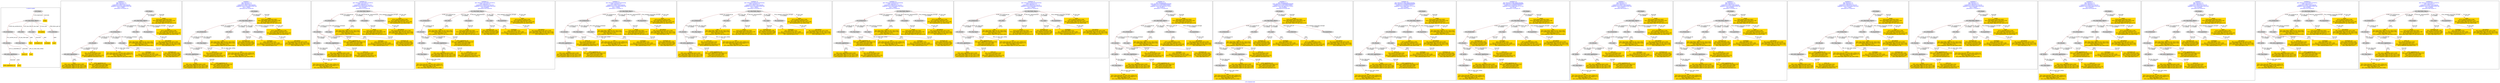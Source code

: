 digraph n0 {
fontcolor="blue"
remincross="true"
label="s16-s-hammer.xml"
subgraph cluster_0 {
label="1-correct model"
n2[style="filled",color="white",fillcolor="lightgray",label="E12_Production1"];
n3[style="filled",color="white",fillcolor="lightgray",label="E21_Person1"];
n4[style="filled",color="white",fillcolor="lightgray",label="E52_Time-Span1"];
n5[style="filled",color="white",fillcolor="lightgray",label="E82_Actor_Appellation1"];
n6[shape="plaintext",style="filled",fillcolor="gold",label="artist_uri"];
n7[style="filled",color="white",fillcolor="lightgray",label="E22_Man-Made_Object1"];
n8[style="filled",color="white",fillcolor="lightgray",label="E35_Title1"];
n9[style="filled",color="white",fillcolor="lightgray",label="E55_Type1"];
n10[shape="plaintext",style="filled",fillcolor="gold",label="description"];
n11[style="filled",color="white",fillcolor="lightgray",label="E78_Collection1"];
n12[shape="plaintext",style="filled",fillcolor="gold",label="title"];
n13[style="filled",color="white",fillcolor="lightgray",label="E38_Image1"];
n14[shape="plaintext",style="filled",fillcolor="gold",label="image"];
n15[shape="plaintext",style="filled",fillcolor="gold",label="year"];
n16[shape="plaintext",style="filled",fillcolor="gold",label="technique_uri"];
n17[shape="plaintext",style="filled",fillcolor="gold",label="technique"];
n18[shape="plaintext",style="filled",fillcolor="gold",label="name"];
n19[shape="plaintext",style="filled",fillcolor="gold",label="artist_appellation_uri"];
n20[shape="plaintext",style="filled",fillcolor="gold",label="artist"];
}
subgraph cluster_1 {
label="candidate 0\nlink coherence:1.0\nnode coherence:1.0\nconfidence:0.4005713651446506\nmapping score:0.5001904550482169\ncost:17.99887\n-precision:0.78-recall:0.78"
n22[style="filled",color="white",fillcolor="lightgray",label="E12_Production1"];
n23[style="filled",color="white",fillcolor="lightgray",label="E21_Person1"];
n24[style="filled",color="white",fillcolor="lightgray",label="E52_Time-Span2"];
n25[style="filled",color="white",fillcolor="lightgray",label="E55_Type1"];
n26[style="filled",color="white",fillcolor="lightgray",label="E82_Actor_Appellation1"];
n27[style="filled",color="white",fillcolor="lightgray",label="E22_Man-Made_Object1"];
n28[style="filled",color="white",fillcolor="lightgray",label="E35_Title1"];
n29[style="filled",color="white",fillcolor="lightgray",label="E8_Acquisition1"];
n30[style="filled",color="white",fillcolor="lightgray",label="E38_Image1"];
n31[shape="plaintext",style="filled",fillcolor="gold",label="artist\n[E82_Actor_Appellation,label,0.409]\n[E22_Man-Made_Object,P3_has_note,0.214]\n[E73_Information_Object,P3_has_note,0.208]\n[E33_Linguistic_Object,P3_has_note,0.17]"];
n32[shape="plaintext",style="filled",fillcolor="gold",label="name\n[E78_Collection,label,0.336]\n[E78_Collection,classLink,0.252]\n[E22_Man-Made_Object,P3_has_note,0.206]\n[E8_Acquisition,P3_has_note,0.206]"];
n33[shape="plaintext",style="filled",fillcolor="gold",label="year\n[E52_Time-Span,P82_at_some_time_within,0.5]\n[E52_Time-Span,P82a_begin_of_the_begin,0.277]\n[E35_Title,label,0.129]\n[E22_Man-Made_Object,P3_has_note,0.094]"];
n34[shape="plaintext",style="filled",fillcolor="gold",label="technique\n[E55_Type,label,0.333]\n[E12_Production,P3_has_note,0.286]\n[E29_Design_or_Procedure,P3_has_note,0.251]\n[E57_Material,label,0.131]"];
n35[shape="plaintext",style="filled",fillcolor="gold",label="title\n[E22_Man-Made_Object,P3_has_note,0.301]\n[E73_Information_Object,P3_has_note,0.262]\n[E35_Title,label,0.252]\n[E33_Linguistic_Object,P3_has_note,0.185]"];
n36[shape="plaintext",style="filled",fillcolor="gold",label="artist_appellation_uri\n[E82_Actor_Appellation,classLink,0.533]\n[E21_Person,classLink,0.389]\n[E39_Actor,classLink,0.057]\n[E78_Collection,classLink,0.02]"];
n37[shape="plaintext",style="filled",fillcolor="gold",label="description\n[E8_Acquisition,P3_has_note,0.358]\n[E22_Man-Made_Object,P3_has_note,0.255]\n[E73_Information_Object,P3_has_note,0.208]\n[E35_Title,label,0.179]"];
n38[shape="plaintext",style="filled",fillcolor="gold",label="technique_uri\n[E55_Type,classLink,0.388]\n[E57_Material,classLink,0.286]\n[E74_Group,classLink,0.269]\n[E55_Type,label,0.057]"];
n39[shape="plaintext",style="filled",fillcolor="gold",label="image\n[E38_Image,classLink,0.692]\n[E22_Man-Made_Object,classLink,0.136]\n[E78_Collection,classLink,0.1]\n[E22_Man-Made_Object,P3_has_note,0.073]"];
n40[shape="plaintext",style="filled",fillcolor="gold",label="artist_uri\n[E21_Person,classLink,0.334]\n[E39_Actor,classLink,0.287]\n[E82_Actor_Appellation,classLink,0.278]\n[E78_Collection,classLink,0.102]"];
}
subgraph cluster_2 {
label="candidate 1\nlink coherence:1.0\nnode coherence:1.0\nconfidence:0.4005713651446506\nmapping score:0.5001904550482169\ncost:17.99892\n-precision:0.83-recall:0.83"
n42[style="filled",color="white",fillcolor="lightgray",label="E12_Production1"];
n43[style="filled",color="white",fillcolor="lightgray",label="E21_Person1"];
n44[style="filled",color="white",fillcolor="lightgray",label="E52_Time-Span2"];
n45[style="filled",color="white",fillcolor="lightgray",label="E82_Actor_Appellation1"];
n46[style="filled",color="white",fillcolor="lightgray",label="E22_Man-Made_Object1"];
n47[style="filled",color="white",fillcolor="lightgray",label="E35_Title1"];
n48[style="filled",color="white",fillcolor="lightgray",label="E55_Type2"];
n49[style="filled",color="white",fillcolor="lightgray",label="E8_Acquisition1"];
n50[style="filled",color="white",fillcolor="lightgray",label="E38_Image1"];
n51[shape="plaintext",style="filled",fillcolor="gold",label="artist\n[E82_Actor_Appellation,label,0.409]\n[E22_Man-Made_Object,P3_has_note,0.214]\n[E73_Information_Object,P3_has_note,0.208]\n[E33_Linguistic_Object,P3_has_note,0.17]"];
n52[shape="plaintext",style="filled",fillcolor="gold",label="name\n[E78_Collection,label,0.336]\n[E78_Collection,classLink,0.252]\n[E22_Man-Made_Object,P3_has_note,0.206]\n[E8_Acquisition,P3_has_note,0.206]"];
n53[shape="plaintext",style="filled",fillcolor="gold",label="year\n[E52_Time-Span,P82_at_some_time_within,0.5]\n[E52_Time-Span,P82a_begin_of_the_begin,0.277]\n[E35_Title,label,0.129]\n[E22_Man-Made_Object,P3_has_note,0.094]"];
n54[shape="plaintext",style="filled",fillcolor="gold",label="technique_uri\n[E55_Type,classLink,0.388]\n[E57_Material,classLink,0.286]\n[E74_Group,classLink,0.269]\n[E55_Type,label,0.057]"];
n55[shape="plaintext",style="filled",fillcolor="gold",label="title\n[E22_Man-Made_Object,P3_has_note,0.301]\n[E73_Information_Object,P3_has_note,0.262]\n[E35_Title,label,0.252]\n[E33_Linguistic_Object,P3_has_note,0.185]"];
n56[shape="plaintext",style="filled",fillcolor="gold",label="artist_appellation_uri\n[E82_Actor_Appellation,classLink,0.533]\n[E21_Person,classLink,0.389]\n[E39_Actor,classLink,0.057]\n[E78_Collection,classLink,0.02]"];
n57[shape="plaintext",style="filled",fillcolor="gold",label="description\n[E8_Acquisition,P3_has_note,0.358]\n[E22_Man-Made_Object,P3_has_note,0.255]\n[E73_Information_Object,P3_has_note,0.208]\n[E35_Title,label,0.179]"];
n58[shape="plaintext",style="filled",fillcolor="gold",label="image\n[E38_Image,classLink,0.692]\n[E22_Man-Made_Object,classLink,0.136]\n[E78_Collection,classLink,0.1]\n[E22_Man-Made_Object,P3_has_note,0.073]"];
n59[shape="plaintext",style="filled",fillcolor="gold",label="artist_uri\n[E21_Person,classLink,0.334]\n[E39_Actor,classLink,0.287]\n[E82_Actor_Appellation,classLink,0.278]\n[E78_Collection,classLink,0.102]"];
n60[shape="plaintext",style="filled",fillcolor="gold",label="technique\n[E55_Type,label,0.333]\n[E12_Production,P3_has_note,0.286]\n[E29_Design_or_Procedure,P3_has_note,0.251]\n[E57_Material,label,0.131]"];
}
subgraph cluster_3 {
label="candidate 10\nlink coherence:0.9473684210526315\nnode coherence:1.0\nconfidence:0.3805445327455787\nmapping score:0.49351484424852626\ncost:18.99891\n-precision:0.53-recall:0.56"
n62[style="filled",color="white",fillcolor="lightgray",label="E12_Production1"];
n63[style="filled",color="white",fillcolor="lightgray",label="E21_Person1"];
n64[style="filled",color="white",fillcolor="lightgray",label="E55_Type1"];
n65[style="filled",color="white",fillcolor="lightgray",label="E67_Birth1"];
n66[style="filled",color="white",fillcolor="lightgray",label="E82_Actor_Appellation1"];
n67[style="filled",color="white",fillcolor="lightgray",label="E22_Man-Made_Object1"];
n68[style="filled",color="white",fillcolor="lightgray",label="E35_Title1"];
n69[style="filled",color="white",fillcolor="lightgray",label="E38_Image1"];
n70[style="filled",color="white",fillcolor="lightgray",label="E8_Acquisition1"];
n71[style="filled",color="white",fillcolor="lightgray",label="E52_Time-Span1"];
n72[shape="plaintext",style="filled",fillcolor="gold",label="artist\n[E82_Actor_Appellation,label,0.409]\n[E22_Man-Made_Object,P3_has_note,0.214]\n[E73_Information_Object,P3_has_note,0.208]\n[E33_Linguistic_Object,P3_has_note,0.17]"];
n73[shape="plaintext",style="filled",fillcolor="gold",label="name\n[E78_Collection,label,0.336]\n[E78_Collection,classLink,0.252]\n[E22_Man-Made_Object,P3_has_note,0.206]\n[E8_Acquisition,P3_has_note,0.206]"];
n74[shape="plaintext",style="filled",fillcolor="gold",label="technique\n[E55_Type,label,0.333]\n[E12_Production,P3_has_note,0.286]\n[E29_Design_or_Procedure,P3_has_note,0.251]\n[E57_Material,label,0.131]"];
n75[shape="plaintext",style="filled",fillcolor="gold",label="title\n[E22_Man-Made_Object,P3_has_note,0.301]\n[E73_Information_Object,P3_has_note,0.262]\n[E35_Title,label,0.252]\n[E33_Linguistic_Object,P3_has_note,0.185]"];
n76[shape="plaintext",style="filled",fillcolor="gold",label="artist_uri\n[E21_Person,classLink,0.334]\n[E39_Actor,classLink,0.287]\n[E82_Actor_Appellation,classLink,0.278]\n[E78_Collection,classLink,0.102]"];
n77[shape="plaintext",style="filled",fillcolor="gold",label="year\n[E52_Time-Span,P82_at_some_time_within,0.5]\n[E52_Time-Span,P82a_begin_of_the_begin,0.277]\n[E35_Title,label,0.129]\n[E22_Man-Made_Object,P3_has_note,0.094]"];
n78[shape="plaintext",style="filled",fillcolor="gold",label="description\n[E8_Acquisition,P3_has_note,0.358]\n[E22_Man-Made_Object,P3_has_note,0.255]\n[E73_Information_Object,P3_has_note,0.208]\n[E35_Title,label,0.179]"];
n79[shape="plaintext",style="filled",fillcolor="gold",label="technique_uri\n[E55_Type,classLink,0.388]\n[E57_Material,classLink,0.286]\n[E74_Group,classLink,0.269]\n[E55_Type,label,0.057]"];
n80[shape="plaintext",style="filled",fillcolor="gold",label="image\n[E38_Image,classLink,0.692]\n[E22_Man-Made_Object,classLink,0.136]\n[E78_Collection,classLink,0.1]\n[E22_Man-Made_Object,P3_has_note,0.073]"];
n81[shape="plaintext",style="filled",fillcolor="gold",label="artist_appellation_uri\n[E82_Actor_Appellation,classLink,0.533]\n[E21_Person,classLink,0.389]\n[E39_Actor,classLink,0.057]\n[E78_Collection,classLink,0.02]"];
}
subgraph cluster_4 {
label="candidate 11\nlink coherence:0.9473684210526315\nnode coherence:1.0\nconfidence:0.3805445327455787\nmapping score:0.49351484424852626\ncost:18.99896\n-precision:0.58-recall:0.61"
n83[style="filled",color="white",fillcolor="lightgray",label="E12_Production1"];
n84[style="filled",color="white",fillcolor="lightgray",label="E21_Person1"];
n85[style="filled",color="white",fillcolor="lightgray",label="E67_Birth1"];
n86[style="filled",color="white",fillcolor="lightgray",label="E82_Actor_Appellation1"];
n87[style="filled",color="white",fillcolor="lightgray",label="E22_Man-Made_Object1"];
n88[style="filled",color="white",fillcolor="lightgray",label="E35_Title1"];
n89[style="filled",color="white",fillcolor="lightgray",label="E38_Image1"];
n90[style="filled",color="white",fillcolor="lightgray",label="E55_Type2"];
n91[style="filled",color="white",fillcolor="lightgray",label="E8_Acquisition1"];
n92[style="filled",color="white",fillcolor="lightgray",label="E52_Time-Span1"];
n93[shape="plaintext",style="filled",fillcolor="gold",label="artist\n[E82_Actor_Appellation,label,0.409]\n[E22_Man-Made_Object,P3_has_note,0.214]\n[E73_Information_Object,P3_has_note,0.208]\n[E33_Linguistic_Object,P3_has_note,0.17]"];
n94[shape="plaintext",style="filled",fillcolor="gold",label="name\n[E78_Collection,label,0.336]\n[E78_Collection,classLink,0.252]\n[E22_Man-Made_Object,P3_has_note,0.206]\n[E8_Acquisition,P3_has_note,0.206]"];
n95[shape="plaintext",style="filled",fillcolor="gold",label="technique_uri\n[E55_Type,classLink,0.388]\n[E57_Material,classLink,0.286]\n[E74_Group,classLink,0.269]\n[E55_Type,label,0.057]"];
n96[shape="plaintext",style="filled",fillcolor="gold",label="title\n[E22_Man-Made_Object,P3_has_note,0.301]\n[E73_Information_Object,P3_has_note,0.262]\n[E35_Title,label,0.252]\n[E33_Linguistic_Object,P3_has_note,0.185]"];
n97[shape="plaintext",style="filled",fillcolor="gold",label="artist_uri\n[E21_Person,classLink,0.334]\n[E39_Actor,classLink,0.287]\n[E82_Actor_Appellation,classLink,0.278]\n[E78_Collection,classLink,0.102]"];
n98[shape="plaintext",style="filled",fillcolor="gold",label="year\n[E52_Time-Span,P82_at_some_time_within,0.5]\n[E52_Time-Span,P82a_begin_of_the_begin,0.277]\n[E35_Title,label,0.129]\n[E22_Man-Made_Object,P3_has_note,0.094]"];
n99[shape="plaintext",style="filled",fillcolor="gold",label="description\n[E8_Acquisition,P3_has_note,0.358]\n[E22_Man-Made_Object,P3_has_note,0.255]\n[E73_Information_Object,P3_has_note,0.208]\n[E35_Title,label,0.179]"];
n100[shape="plaintext",style="filled",fillcolor="gold",label="image\n[E38_Image,classLink,0.692]\n[E22_Man-Made_Object,classLink,0.136]\n[E78_Collection,classLink,0.1]\n[E22_Man-Made_Object,P3_has_note,0.073]"];
n101[shape="plaintext",style="filled",fillcolor="gold",label="technique\n[E55_Type,label,0.333]\n[E12_Production,P3_has_note,0.286]\n[E29_Design_or_Procedure,P3_has_note,0.251]\n[E57_Material,label,0.131]"];
n102[shape="plaintext",style="filled",fillcolor="gold",label="artist_appellation_uri\n[E82_Actor_Appellation,classLink,0.533]\n[E21_Person,classLink,0.389]\n[E39_Actor,classLink,0.057]\n[E78_Collection,classLink,0.02]"];
}
subgraph cluster_5 {
label="candidate 12\nlink coherence:0.9444444444444444\nnode coherence:1.0\nconfidence:0.4005713651446506\nmapping score:0.5001904550482169\ncost:17.99899\n-precision:0.72-recall:0.72"
n104[style="filled",color="white",fillcolor="lightgray",label="E12_Production1"];
n105[style="filled",color="white",fillcolor="lightgray",label="E21_Person1"];
n106[style="filled",color="white",fillcolor="lightgray",label="E52_Time-Span2"];
n107[style="filled",color="white",fillcolor="lightgray",label="E55_Type1"];
n108[style="filled",color="white",fillcolor="lightgray",label="E82_Actor_Appellation1"];
n109[style="filled",color="white",fillcolor="lightgray",label="E22_Man-Made_Object1"];
n110[style="filled",color="white",fillcolor="lightgray",label="E35_Title1"];
n111[style="filled",color="white",fillcolor="lightgray",label="E38_Image1"];
n112[style="filled",color="white",fillcolor="lightgray",label="E8_Acquisition1"];
n113[shape="plaintext",style="filled",fillcolor="gold",label="artist\n[E82_Actor_Appellation,label,0.409]\n[E22_Man-Made_Object,P3_has_note,0.214]\n[E73_Information_Object,P3_has_note,0.208]\n[E33_Linguistic_Object,P3_has_note,0.17]"];
n114[shape="plaintext",style="filled",fillcolor="gold",label="name\n[E78_Collection,label,0.336]\n[E78_Collection,classLink,0.252]\n[E22_Man-Made_Object,P3_has_note,0.206]\n[E8_Acquisition,P3_has_note,0.206]"];
n115[shape="plaintext",style="filled",fillcolor="gold",label="year\n[E52_Time-Span,P82_at_some_time_within,0.5]\n[E52_Time-Span,P82a_begin_of_the_begin,0.277]\n[E35_Title,label,0.129]\n[E22_Man-Made_Object,P3_has_note,0.094]"];
n116[shape="plaintext",style="filled",fillcolor="gold",label="technique\n[E55_Type,label,0.333]\n[E12_Production,P3_has_note,0.286]\n[E29_Design_or_Procedure,P3_has_note,0.251]\n[E57_Material,label,0.131]"];
n117[shape="plaintext",style="filled",fillcolor="gold",label="title\n[E22_Man-Made_Object,P3_has_note,0.301]\n[E73_Information_Object,P3_has_note,0.262]\n[E35_Title,label,0.252]\n[E33_Linguistic_Object,P3_has_note,0.185]"];
n118[shape="plaintext",style="filled",fillcolor="gold",label="artist_appellation_uri\n[E82_Actor_Appellation,classLink,0.533]\n[E21_Person,classLink,0.389]\n[E39_Actor,classLink,0.057]\n[E78_Collection,classLink,0.02]"];
n119[shape="plaintext",style="filled",fillcolor="gold",label="description\n[E8_Acquisition,P3_has_note,0.358]\n[E22_Man-Made_Object,P3_has_note,0.255]\n[E73_Information_Object,P3_has_note,0.208]\n[E35_Title,label,0.179]"];
n120[shape="plaintext",style="filled",fillcolor="gold",label="technique_uri\n[E55_Type,classLink,0.388]\n[E57_Material,classLink,0.286]\n[E74_Group,classLink,0.269]\n[E55_Type,label,0.057]"];
n121[shape="plaintext",style="filled",fillcolor="gold",label="image\n[E38_Image,classLink,0.692]\n[E22_Man-Made_Object,classLink,0.136]\n[E78_Collection,classLink,0.1]\n[E22_Man-Made_Object,P3_has_note,0.073]"];
n122[shape="plaintext",style="filled",fillcolor="gold",label="artist_uri\n[E21_Person,classLink,0.334]\n[E39_Actor,classLink,0.287]\n[E82_Actor_Appellation,classLink,0.278]\n[E78_Collection,classLink,0.102]"];
}
subgraph cluster_6 {
label="candidate 13\nlink coherence:0.9444444444444444\nnode coherence:1.0\nconfidence:0.4005713651446506\nmapping score:0.5001904550482169\ncost:17.99904\n-precision:0.78-recall:0.78"
n124[style="filled",color="white",fillcolor="lightgray",label="E12_Production1"];
n125[style="filled",color="white",fillcolor="lightgray",label="E21_Person1"];
n126[style="filled",color="white",fillcolor="lightgray",label="E52_Time-Span2"];
n127[style="filled",color="white",fillcolor="lightgray",label="E82_Actor_Appellation1"];
n128[style="filled",color="white",fillcolor="lightgray",label="E22_Man-Made_Object1"];
n129[style="filled",color="white",fillcolor="lightgray",label="E35_Title1"];
n130[style="filled",color="white",fillcolor="lightgray",label="E38_Image1"];
n131[style="filled",color="white",fillcolor="lightgray",label="E55_Type2"];
n132[style="filled",color="white",fillcolor="lightgray",label="E8_Acquisition1"];
n133[shape="plaintext",style="filled",fillcolor="gold",label="artist\n[E82_Actor_Appellation,label,0.409]\n[E22_Man-Made_Object,P3_has_note,0.214]\n[E73_Information_Object,P3_has_note,0.208]\n[E33_Linguistic_Object,P3_has_note,0.17]"];
n134[shape="plaintext",style="filled",fillcolor="gold",label="name\n[E78_Collection,label,0.336]\n[E78_Collection,classLink,0.252]\n[E22_Man-Made_Object,P3_has_note,0.206]\n[E8_Acquisition,P3_has_note,0.206]"];
n135[shape="plaintext",style="filled",fillcolor="gold",label="year\n[E52_Time-Span,P82_at_some_time_within,0.5]\n[E52_Time-Span,P82a_begin_of_the_begin,0.277]\n[E35_Title,label,0.129]\n[E22_Man-Made_Object,P3_has_note,0.094]"];
n136[shape="plaintext",style="filled",fillcolor="gold",label="technique_uri\n[E55_Type,classLink,0.388]\n[E57_Material,classLink,0.286]\n[E74_Group,classLink,0.269]\n[E55_Type,label,0.057]"];
n137[shape="plaintext",style="filled",fillcolor="gold",label="title\n[E22_Man-Made_Object,P3_has_note,0.301]\n[E73_Information_Object,P3_has_note,0.262]\n[E35_Title,label,0.252]\n[E33_Linguistic_Object,P3_has_note,0.185]"];
n138[shape="plaintext",style="filled",fillcolor="gold",label="artist_appellation_uri\n[E82_Actor_Appellation,classLink,0.533]\n[E21_Person,classLink,0.389]\n[E39_Actor,classLink,0.057]\n[E78_Collection,classLink,0.02]"];
n139[shape="plaintext",style="filled",fillcolor="gold",label="description\n[E8_Acquisition,P3_has_note,0.358]\n[E22_Man-Made_Object,P3_has_note,0.255]\n[E73_Information_Object,P3_has_note,0.208]\n[E35_Title,label,0.179]"];
n140[shape="plaintext",style="filled",fillcolor="gold",label="image\n[E38_Image,classLink,0.692]\n[E22_Man-Made_Object,classLink,0.136]\n[E78_Collection,classLink,0.1]\n[E22_Man-Made_Object,P3_has_note,0.073]"];
n141[shape="plaintext",style="filled",fillcolor="gold",label="artist_uri\n[E21_Person,classLink,0.334]\n[E39_Actor,classLink,0.287]\n[E82_Actor_Appellation,classLink,0.278]\n[E78_Collection,classLink,0.102]"];
n142[shape="plaintext",style="filled",fillcolor="gold",label="technique\n[E55_Type,label,0.333]\n[E12_Production,P3_has_note,0.286]\n[E29_Design_or_Procedure,P3_has_note,0.251]\n[E57_Material,label,0.131]"];
}
subgraph cluster_7 {
label="candidate 14\nlink coherence:0.9444444444444444\nnode coherence:1.0\nconfidence:0.3805445327455787\nmapping score:0.49351484424852626\ncost:17.99899\n-precision:0.61-recall:0.61"
n144[style="filled",color="white",fillcolor="lightgray",label="E12_Production1"];
n145[style="filled",color="white",fillcolor="lightgray",label="E21_Person1"];
n146[style="filled",color="white",fillcolor="lightgray",label="E52_Time-Span2"];
n147[style="filled",color="white",fillcolor="lightgray",label="E55_Type1"];
n148[style="filled",color="white",fillcolor="lightgray",label="E82_Actor_Appellation1"];
n149[style="filled",color="white",fillcolor="lightgray",label="E22_Man-Made_Object1"];
n150[style="filled",color="white",fillcolor="lightgray",label="E35_Title1"];
n151[style="filled",color="white",fillcolor="lightgray",label="E38_Image1"];
n152[style="filled",color="white",fillcolor="lightgray",label="E8_Acquisition1"];
n153[shape="plaintext",style="filled",fillcolor="gold",label="artist\n[E82_Actor_Appellation,label,0.409]\n[E22_Man-Made_Object,P3_has_note,0.214]\n[E73_Information_Object,P3_has_note,0.208]\n[E33_Linguistic_Object,P3_has_note,0.17]"];
n154[shape="plaintext",style="filled",fillcolor="gold",label="name\n[E78_Collection,label,0.336]\n[E78_Collection,classLink,0.252]\n[E22_Man-Made_Object,P3_has_note,0.206]\n[E8_Acquisition,P3_has_note,0.206]"];
n155[shape="plaintext",style="filled",fillcolor="gold",label="year\n[E52_Time-Span,P82_at_some_time_within,0.5]\n[E52_Time-Span,P82a_begin_of_the_begin,0.277]\n[E35_Title,label,0.129]\n[E22_Man-Made_Object,P3_has_note,0.094]"];
n156[shape="plaintext",style="filled",fillcolor="gold",label="technique\n[E55_Type,label,0.333]\n[E12_Production,P3_has_note,0.286]\n[E29_Design_or_Procedure,P3_has_note,0.251]\n[E57_Material,label,0.131]"];
n157[shape="plaintext",style="filled",fillcolor="gold",label="title\n[E22_Man-Made_Object,P3_has_note,0.301]\n[E73_Information_Object,P3_has_note,0.262]\n[E35_Title,label,0.252]\n[E33_Linguistic_Object,P3_has_note,0.185]"];
n158[shape="plaintext",style="filled",fillcolor="gold",label="artist_uri\n[E21_Person,classLink,0.334]\n[E39_Actor,classLink,0.287]\n[E82_Actor_Appellation,classLink,0.278]\n[E78_Collection,classLink,0.102]"];
n159[shape="plaintext",style="filled",fillcolor="gold",label="description\n[E8_Acquisition,P3_has_note,0.358]\n[E22_Man-Made_Object,P3_has_note,0.255]\n[E73_Information_Object,P3_has_note,0.208]\n[E35_Title,label,0.179]"];
n160[shape="plaintext",style="filled",fillcolor="gold",label="technique_uri\n[E55_Type,classLink,0.388]\n[E57_Material,classLink,0.286]\n[E74_Group,classLink,0.269]\n[E55_Type,label,0.057]"];
n161[shape="plaintext",style="filled",fillcolor="gold",label="image\n[E38_Image,classLink,0.692]\n[E22_Man-Made_Object,classLink,0.136]\n[E78_Collection,classLink,0.1]\n[E22_Man-Made_Object,P3_has_note,0.073]"];
n162[shape="plaintext",style="filled",fillcolor="gold",label="artist_appellation_uri\n[E82_Actor_Appellation,classLink,0.533]\n[E21_Person,classLink,0.389]\n[E39_Actor,classLink,0.057]\n[E78_Collection,classLink,0.02]"];
}
subgraph cluster_8 {
label="candidate 15\nlink coherence:0.9444444444444444\nnode coherence:1.0\nconfidence:0.3805445327455787\nmapping score:0.49351484424852626\ncost:17.99904\n-precision:0.67-recall:0.67"
n164[style="filled",color="white",fillcolor="lightgray",label="E12_Production1"];
n165[style="filled",color="white",fillcolor="lightgray",label="E21_Person1"];
n166[style="filled",color="white",fillcolor="lightgray",label="E52_Time-Span2"];
n167[style="filled",color="white",fillcolor="lightgray",label="E82_Actor_Appellation1"];
n168[style="filled",color="white",fillcolor="lightgray",label="E22_Man-Made_Object1"];
n169[style="filled",color="white",fillcolor="lightgray",label="E35_Title1"];
n170[style="filled",color="white",fillcolor="lightgray",label="E38_Image1"];
n171[style="filled",color="white",fillcolor="lightgray",label="E55_Type2"];
n172[style="filled",color="white",fillcolor="lightgray",label="E8_Acquisition1"];
n173[shape="plaintext",style="filled",fillcolor="gold",label="artist\n[E82_Actor_Appellation,label,0.409]\n[E22_Man-Made_Object,P3_has_note,0.214]\n[E73_Information_Object,P3_has_note,0.208]\n[E33_Linguistic_Object,P3_has_note,0.17]"];
n174[shape="plaintext",style="filled",fillcolor="gold",label="name\n[E78_Collection,label,0.336]\n[E78_Collection,classLink,0.252]\n[E22_Man-Made_Object,P3_has_note,0.206]\n[E8_Acquisition,P3_has_note,0.206]"];
n175[shape="plaintext",style="filled",fillcolor="gold",label="year\n[E52_Time-Span,P82_at_some_time_within,0.5]\n[E52_Time-Span,P82a_begin_of_the_begin,0.277]\n[E35_Title,label,0.129]\n[E22_Man-Made_Object,P3_has_note,0.094]"];
n176[shape="plaintext",style="filled",fillcolor="gold",label="technique_uri\n[E55_Type,classLink,0.388]\n[E57_Material,classLink,0.286]\n[E74_Group,classLink,0.269]\n[E55_Type,label,0.057]"];
n177[shape="plaintext",style="filled",fillcolor="gold",label="title\n[E22_Man-Made_Object,P3_has_note,0.301]\n[E73_Information_Object,P3_has_note,0.262]\n[E35_Title,label,0.252]\n[E33_Linguistic_Object,P3_has_note,0.185]"];
n178[shape="plaintext",style="filled",fillcolor="gold",label="artist_uri\n[E21_Person,classLink,0.334]\n[E39_Actor,classLink,0.287]\n[E82_Actor_Appellation,classLink,0.278]\n[E78_Collection,classLink,0.102]"];
n179[shape="plaintext",style="filled",fillcolor="gold",label="description\n[E8_Acquisition,P3_has_note,0.358]\n[E22_Man-Made_Object,P3_has_note,0.255]\n[E73_Information_Object,P3_has_note,0.208]\n[E35_Title,label,0.179]"];
n180[shape="plaintext",style="filled",fillcolor="gold",label="image\n[E38_Image,classLink,0.692]\n[E22_Man-Made_Object,classLink,0.136]\n[E78_Collection,classLink,0.1]\n[E22_Man-Made_Object,P3_has_note,0.073]"];
n181[shape="plaintext",style="filled",fillcolor="gold",label="technique\n[E55_Type,label,0.333]\n[E12_Production,P3_has_note,0.286]\n[E29_Design_or_Procedure,P3_has_note,0.251]\n[E57_Material,label,0.131]"];
n182[shape="plaintext",style="filled",fillcolor="gold",label="artist_appellation_uri\n[E82_Actor_Appellation,classLink,0.533]\n[E21_Person,classLink,0.389]\n[E39_Actor,classLink,0.057]\n[E78_Collection,classLink,0.02]"];
}
subgraph cluster_9 {
label="candidate 16\nlink coherence:0.9\nnode coherence:0.8888888888888888\nconfidence:0.41350705982224634\nmapping score:0.46746531623704507\ncost:19.99879\n-precision:0.75-recall:0.83"
n184[style="filled",color="white",fillcolor="lightgray",label="E12_Production1"];
n185[style="filled",color="white",fillcolor="lightgray",label="E21_Person1"];
n186[style="filled",color="white",fillcolor="lightgray",label="E55_Type1"];
n187[style="filled",color="white",fillcolor="lightgray",label="E67_Birth1"];
n188[style="filled",color="white",fillcolor="lightgray",label="E82_Actor_Appellation1"];
n189[style="filled",color="white",fillcolor="lightgray",label="E22_Man-Made_Object1"];
n190[style="filled",color="white",fillcolor="lightgray",label="E35_Title1"];
n191[style="filled",color="white",fillcolor="lightgray",label="E78_Collection1"];
n192[style="filled",color="white",fillcolor="lightgray",label="E8_Acquisition1"];
n193[style="filled",color="white",fillcolor="lightgray",label="E38_Image1"];
n194[style="filled",color="white",fillcolor="lightgray",label="E52_Time-Span1"];
n195[shape="plaintext",style="filled",fillcolor="gold",label="artist\n[E82_Actor_Appellation,label,0.409]\n[E22_Man-Made_Object,P3_has_note,0.214]\n[E73_Information_Object,P3_has_note,0.208]\n[E33_Linguistic_Object,P3_has_note,0.17]"];
n196[shape="plaintext",style="filled",fillcolor="gold",label="technique\n[E55_Type,label,0.333]\n[E12_Production,P3_has_note,0.286]\n[E29_Design_or_Procedure,P3_has_note,0.251]\n[E57_Material,label,0.131]"];
n197[shape="plaintext",style="filled",fillcolor="gold",label="title\n[E22_Man-Made_Object,P3_has_note,0.301]\n[E73_Information_Object,P3_has_note,0.262]\n[E35_Title,label,0.252]\n[E33_Linguistic_Object,P3_has_note,0.185]"];
n198[shape="plaintext",style="filled",fillcolor="gold",label="artist_appellation_uri\n[E82_Actor_Appellation,classLink,0.533]\n[E21_Person,classLink,0.389]\n[E39_Actor,classLink,0.057]\n[E78_Collection,classLink,0.02]"];
n199[shape="plaintext",style="filled",fillcolor="gold",label="year\n[E52_Time-Span,P82_at_some_time_within,0.5]\n[E52_Time-Span,P82a_begin_of_the_begin,0.277]\n[E35_Title,label,0.129]\n[E22_Man-Made_Object,P3_has_note,0.094]"];
n200[shape="plaintext",style="filled",fillcolor="gold",label="description\n[E8_Acquisition,P3_has_note,0.358]\n[E22_Man-Made_Object,P3_has_note,0.255]\n[E73_Information_Object,P3_has_note,0.208]\n[E35_Title,label,0.179]"];
n201[shape="plaintext",style="filled",fillcolor="gold",label="technique_uri\n[E55_Type,classLink,0.388]\n[E57_Material,classLink,0.286]\n[E74_Group,classLink,0.269]\n[E55_Type,label,0.057]"];
n202[shape="plaintext",style="filled",fillcolor="gold",label="name\n[E78_Collection,label,0.336]\n[E78_Collection,classLink,0.252]\n[E22_Man-Made_Object,P3_has_note,0.206]\n[E8_Acquisition,P3_has_note,0.206]"];
n203[shape="plaintext",style="filled",fillcolor="gold",label="image\n[E38_Image,classLink,0.692]\n[E22_Man-Made_Object,classLink,0.136]\n[E78_Collection,classLink,0.1]\n[E22_Man-Made_Object,P3_has_note,0.073]"];
n204[shape="plaintext",style="filled",fillcolor="gold",label="artist_uri\n[E21_Person,classLink,0.334]\n[E39_Actor,classLink,0.287]\n[E82_Actor_Appellation,classLink,0.278]\n[E78_Collection,classLink,0.102]"];
}
subgraph cluster_10 {
label="candidate 17\nlink coherence:0.9\nnode coherence:0.8888888888888888\nconfidence:0.41350705982224634\nmapping score:0.46746531623704507\ncost:19.99884\n-precision:0.8-recall:0.89"
n206[style="filled",color="white",fillcolor="lightgray",label="E12_Production1"];
n207[style="filled",color="white",fillcolor="lightgray",label="E21_Person1"];
n208[style="filled",color="white",fillcolor="lightgray",label="E67_Birth1"];
n209[style="filled",color="white",fillcolor="lightgray",label="E82_Actor_Appellation1"];
n210[style="filled",color="white",fillcolor="lightgray",label="E22_Man-Made_Object1"];
n211[style="filled",color="white",fillcolor="lightgray",label="E35_Title1"];
n212[style="filled",color="white",fillcolor="lightgray",label="E55_Type2"];
n213[style="filled",color="white",fillcolor="lightgray",label="E78_Collection1"];
n214[style="filled",color="white",fillcolor="lightgray",label="E8_Acquisition1"];
n215[style="filled",color="white",fillcolor="lightgray",label="E38_Image1"];
n216[style="filled",color="white",fillcolor="lightgray",label="E52_Time-Span1"];
n217[shape="plaintext",style="filled",fillcolor="gold",label="artist\n[E82_Actor_Appellation,label,0.409]\n[E22_Man-Made_Object,P3_has_note,0.214]\n[E73_Information_Object,P3_has_note,0.208]\n[E33_Linguistic_Object,P3_has_note,0.17]"];
n218[shape="plaintext",style="filled",fillcolor="gold",label="technique_uri\n[E55_Type,classLink,0.388]\n[E57_Material,classLink,0.286]\n[E74_Group,classLink,0.269]\n[E55_Type,label,0.057]"];
n219[shape="plaintext",style="filled",fillcolor="gold",label="title\n[E22_Man-Made_Object,P3_has_note,0.301]\n[E73_Information_Object,P3_has_note,0.262]\n[E35_Title,label,0.252]\n[E33_Linguistic_Object,P3_has_note,0.185]"];
n220[shape="plaintext",style="filled",fillcolor="gold",label="artist_appellation_uri\n[E82_Actor_Appellation,classLink,0.533]\n[E21_Person,classLink,0.389]\n[E39_Actor,classLink,0.057]\n[E78_Collection,classLink,0.02]"];
n221[shape="plaintext",style="filled",fillcolor="gold",label="year\n[E52_Time-Span,P82_at_some_time_within,0.5]\n[E52_Time-Span,P82a_begin_of_the_begin,0.277]\n[E35_Title,label,0.129]\n[E22_Man-Made_Object,P3_has_note,0.094]"];
n222[shape="plaintext",style="filled",fillcolor="gold",label="description\n[E8_Acquisition,P3_has_note,0.358]\n[E22_Man-Made_Object,P3_has_note,0.255]\n[E73_Information_Object,P3_has_note,0.208]\n[E35_Title,label,0.179]"];
n223[shape="plaintext",style="filled",fillcolor="gold",label="name\n[E78_Collection,label,0.336]\n[E78_Collection,classLink,0.252]\n[E22_Man-Made_Object,P3_has_note,0.206]\n[E8_Acquisition,P3_has_note,0.206]"];
n224[shape="plaintext",style="filled",fillcolor="gold",label="image\n[E38_Image,classLink,0.692]\n[E22_Man-Made_Object,classLink,0.136]\n[E78_Collection,classLink,0.1]\n[E22_Man-Made_Object,P3_has_note,0.073]"];
n225[shape="plaintext",style="filled",fillcolor="gold",label="artist_uri\n[E21_Person,classLink,0.334]\n[E39_Actor,classLink,0.287]\n[E82_Actor_Appellation,classLink,0.278]\n[E78_Collection,classLink,0.102]"];
n226[shape="plaintext",style="filled",fillcolor="gold",label="technique\n[E55_Type,label,0.333]\n[E12_Production,P3_has_note,0.286]\n[E29_Design_or_Procedure,P3_has_note,0.251]\n[E57_Material,label,0.131]"];
}
subgraph cluster_11 {
label="candidate 18\nlink coherence:0.8947368421052632\nnode coherence:0.8888888888888888\nconfidence:0.4183380357835377\nmapping score:0.46907564155747555\ncost:18.99895\n-precision:0.68-recall:0.72"
n228[style="filled",color="white",fillcolor="lightgray",label="E12_Production1"];
n229[style="filled",color="white",fillcolor="lightgray",label="E21_Person1"];
n230[style="filled",color="white",fillcolor="lightgray",label="E55_Type1"];
n231[style="filled",color="white",fillcolor="lightgray",label="E67_Birth1"];
n232[style="filled",color="white",fillcolor="lightgray",label="E82_Actor_Appellation1"];
n233[style="filled",color="white",fillcolor="lightgray",label="E22_Man-Made_Object1"];
n234[style="filled",color="white",fillcolor="lightgray",label="E78_Collection1"];
n235[style="filled",color="white",fillcolor="lightgray",label="E8_Acquisition1"];
n236[style="filled",color="white",fillcolor="lightgray",label="E38_Image1"];
n237[style="filled",color="white",fillcolor="lightgray",label="E52_Time-Span1"];
n238[shape="plaintext",style="filled",fillcolor="gold",label="artist\n[E82_Actor_Appellation,label,0.409]\n[E22_Man-Made_Object,P3_has_note,0.214]\n[E73_Information_Object,P3_has_note,0.208]\n[E33_Linguistic_Object,P3_has_note,0.17]"];
n239[shape="plaintext",style="filled",fillcolor="gold",label="title\n[E22_Man-Made_Object,P3_has_note,0.301]\n[E73_Information_Object,P3_has_note,0.262]\n[E35_Title,label,0.252]\n[E33_Linguistic_Object,P3_has_note,0.185]"];
n240[shape="plaintext",style="filled",fillcolor="gold",label="technique\n[E55_Type,label,0.333]\n[E12_Production,P3_has_note,0.286]\n[E29_Design_or_Procedure,P3_has_note,0.251]\n[E57_Material,label,0.131]"];
n241[shape="plaintext",style="filled",fillcolor="gold",label="artist_appellation_uri\n[E82_Actor_Appellation,classLink,0.533]\n[E21_Person,classLink,0.389]\n[E39_Actor,classLink,0.057]\n[E78_Collection,classLink,0.02]"];
n242[shape="plaintext",style="filled",fillcolor="gold",label="year\n[E52_Time-Span,P82_at_some_time_within,0.5]\n[E52_Time-Span,P82a_begin_of_the_begin,0.277]\n[E35_Title,label,0.129]\n[E22_Man-Made_Object,P3_has_note,0.094]"];
n243[shape="plaintext",style="filled",fillcolor="gold",label="description\n[E8_Acquisition,P3_has_note,0.358]\n[E22_Man-Made_Object,P3_has_note,0.255]\n[E73_Information_Object,P3_has_note,0.208]\n[E35_Title,label,0.179]"];
n244[shape="plaintext",style="filled",fillcolor="gold",label="technique_uri\n[E55_Type,classLink,0.388]\n[E57_Material,classLink,0.286]\n[E74_Group,classLink,0.269]\n[E55_Type,label,0.057]"];
n245[shape="plaintext",style="filled",fillcolor="gold",label="name\n[E78_Collection,label,0.336]\n[E78_Collection,classLink,0.252]\n[E22_Man-Made_Object,P3_has_note,0.206]\n[E8_Acquisition,P3_has_note,0.206]"];
n246[shape="plaintext",style="filled",fillcolor="gold",label="image\n[E38_Image,classLink,0.692]\n[E22_Man-Made_Object,classLink,0.136]\n[E78_Collection,classLink,0.1]\n[E22_Man-Made_Object,P3_has_note,0.073]"];
n247[shape="plaintext",style="filled",fillcolor="gold",label="artist_uri\n[E21_Person,classLink,0.334]\n[E39_Actor,classLink,0.287]\n[E82_Actor_Appellation,classLink,0.278]\n[E78_Collection,classLink,0.102]"];
}
subgraph cluster_12 {
label="candidate 19\nlink coherence:0.8947368421052632\nnode coherence:0.8888888888888888\nconfidence:0.4183380357835377\nmapping score:0.46907564155747555\ncost:18.999\n-precision:0.74-recall:0.78"
n249[style="filled",color="white",fillcolor="lightgray",label="E12_Production1"];
n250[style="filled",color="white",fillcolor="lightgray",label="E21_Person1"];
n251[style="filled",color="white",fillcolor="lightgray",label="E67_Birth1"];
n252[style="filled",color="white",fillcolor="lightgray",label="E82_Actor_Appellation1"];
n253[style="filled",color="white",fillcolor="lightgray",label="E22_Man-Made_Object1"];
n254[style="filled",color="white",fillcolor="lightgray",label="E55_Type2"];
n255[style="filled",color="white",fillcolor="lightgray",label="E78_Collection1"];
n256[style="filled",color="white",fillcolor="lightgray",label="E8_Acquisition1"];
n257[style="filled",color="white",fillcolor="lightgray",label="E38_Image1"];
n258[style="filled",color="white",fillcolor="lightgray",label="E52_Time-Span1"];
n259[shape="plaintext",style="filled",fillcolor="gold",label="artist\n[E82_Actor_Appellation,label,0.409]\n[E22_Man-Made_Object,P3_has_note,0.214]\n[E73_Information_Object,P3_has_note,0.208]\n[E33_Linguistic_Object,P3_has_note,0.17]"];
n260[shape="plaintext",style="filled",fillcolor="gold",label="title\n[E22_Man-Made_Object,P3_has_note,0.301]\n[E73_Information_Object,P3_has_note,0.262]\n[E35_Title,label,0.252]\n[E33_Linguistic_Object,P3_has_note,0.185]"];
n261[shape="plaintext",style="filled",fillcolor="gold",label="technique_uri\n[E55_Type,classLink,0.388]\n[E57_Material,classLink,0.286]\n[E74_Group,classLink,0.269]\n[E55_Type,label,0.057]"];
n262[shape="plaintext",style="filled",fillcolor="gold",label="artist_appellation_uri\n[E82_Actor_Appellation,classLink,0.533]\n[E21_Person,classLink,0.389]\n[E39_Actor,classLink,0.057]\n[E78_Collection,classLink,0.02]"];
n263[shape="plaintext",style="filled",fillcolor="gold",label="year\n[E52_Time-Span,P82_at_some_time_within,0.5]\n[E52_Time-Span,P82a_begin_of_the_begin,0.277]\n[E35_Title,label,0.129]\n[E22_Man-Made_Object,P3_has_note,0.094]"];
n264[shape="plaintext",style="filled",fillcolor="gold",label="description\n[E8_Acquisition,P3_has_note,0.358]\n[E22_Man-Made_Object,P3_has_note,0.255]\n[E73_Information_Object,P3_has_note,0.208]\n[E35_Title,label,0.179]"];
n265[shape="plaintext",style="filled",fillcolor="gold",label="name\n[E78_Collection,label,0.336]\n[E78_Collection,classLink,0.252]\n[E22_Man-Made_Object,P3_has_note,0.206]\n[E8_Acquisition,P3_has_note,0.206]"];
n266[shape="plaintext",style="filled",fillcolor="gold",label="image\n[E38_Image,classLink,0.692]\n[E22_Man-Made_Object,classLink,0.136]\n[E78_Collection,classLink,0.1]\n[E22_Man-Made_Object,P3_has_note,0.073]"];
n267[shape="plaintext",style="filled",fillcolor="gold",label="artist_uri\n[E21_Person,classLink,0.334]\n[E39_Actor,classLink,0.287]\n[E82_Actor_Appellation,classLink,0.278]\n[E78_Collection,classLink,0.102]"];
n268[shape="plaintext",style="filled",fillcolor="gold",label="technique\n[E55_Type,label,0.333]\n[E12_Production,P3_has_note,0.286]\n[E29_Design_or_Procedure,P3_has_note,0.251]\n[E57_Material,label,0.131]"];
}
subgraph cluster_13 {
label="candidate 2\nlink coherence:1.0\nnode coherence:1.0\nconfidence:0.4005713651446506\nmapping score:0.5001904550482169\ncost:18.99879\n-precision:0.68-recall:0.72"
n270[style="filled",color="white",fillcolor="lightgray",label="E12_Production1"];
n271[style="filled",color="white",fillcolor="lightgray",label="E21_Person1"];
n272[style="filled",color="white",fillcolor="lightgray",label="E55_Type1"];
n273[style="filled",color="white",fillcolor="lightgray",label="E67_Birth1"];
n274[style="filled",color="white",fillcolor="lightgray",label="E82_Actor_Appellation1"];
n275[style="filled",color="white",fillcolor="lightgray",label="E22_Man-Made_Object1"];
n276[style="filled",color="white",fillcolor="lightgray",label="E35_Title1"];
n277[style="filled",color="white",fillcolor="lightgray",label="E8_Acquisition1"];
n278[style="filled",color="white",fillcolor="lightgray",label="E38_Image1"];
n279[style="filled",color="white",fillcolor="lightgray",label="E52_Time-Span1"];
n280[shape="plaintext",style="filled",fillcolor="gold",label="artist\n[E82_Actor_Appellation,label,0.409]\n[E22_Man-Made_Object,P3_has_note,0.214]\n[E73_Information_Object,P3_has_note,0.208]\n[E33_Linguistic_Object,P3_has_note,0.17]"];
n281[shape="plaintext",style="filled",fillcolor="gold",label="name\n[E78_Collection,label,0.336]\n[E78_Collection,classLink,0.252]\n[E22_Man-Made_Object,P3_has_note,0.206]\n[E8_Acquisition,P3_has_note,0.206]"];
n282[shape="plaintext",style="filled",fillcolor="gold",label="technique\n[E55_Type,label,0.333]\n[E12_Production,P3_has_note,0.286]\n[E29_Design_or_Procedure,P3_has_note,0.251]\n[E57_Material,label,0.131]"];
n283[shape="plaintext",style="filled",fillcolor="gold",label="title\n[E22_Man-Made_Object,P3_has_note,0.301]\n[E73_Information_Object,P3_has_note,0.262]\n[E35_Title,label,0.252]\n[E33_Linguistic_Object,P3_has_note,0.185]"];
n284[shape="plaintext",style="filled",fillcolor="gold",label="artist_appellation_uri\n[E82_Actor_Appellation,classLink,0.533]\n[E21_Person,classLink,0.389]\n[E39_Actor,classLink,0.057]\n[E78_Collection,classLink,0.02]"];
n285[shape="plaintext",style="filled",fillcolor="gold",label="year\n[E52_Time-Span,P82_at_some_time_within,0.5]\n[E52_Time-Span,P82a_begin_of_the_begin,0.277]\n[E35_Title,label,0.129]\n[E22_Man-Made_Object,P3_has_note,0.094]"];
n286[shape="plaintext",style="filled",fillcolor="gold",label="description\n[E8_Acquisition,P3_has_note,0.358]\n[E22_Man-Made_Object,P3_has_note,0.255]\n[E73_Information_Object,P3_has_note,0.208]\n[E35_Title,label,0.179]"];
n287[shape="plaintext",style="filled",fillcolor="gold",label="technique_uri\n[E55_Type,classLink,0.388]\n[E57_Material,classLink,0.286]\n[E74_Group,classLink,0.269]\n[E55_Type,label,0.057]"];
n288[shape="plaintext",style="filled",fillcolor="gold",label="image\n[E38_Image,classLink,0.692]\n[E22_Man-Made_Object,classLink,0.136]\n[E78_Collection,classLink,0.1]\n[E22_Man-Made_Object,P3_has_note,0.073]"];
n289[shape="plaintext",style="filled",fillcolor="gold",label="artist_uri\n[E21_Person,classLink,0.334]\n[E39_Actor,classLink,0.287]\n[E82_Actor_Appellation,classLink,0.278]\n[E78_Collection,classLink,0.102]"];
}
subgraph cluster_14 {
label="candidate 3\nlink coherence:1.0\nnode coherence:1.0\nconfidence:0.4005713651446506\nmapping score:0.5001904550482169\ncost:18.99884\n-precision:0.74-recall:0.78"
n291[style="filled",color="white",fillcolor="lightgray",label="E12_Production1"];
n292[style="filled",color="white",fillcolor="lightgray",label="E21_Person1"];
n293[style="filled",color="white",fillcolor="lightgray",label="E67_Birth1"];
n294[style="filled",color="white",fillcolor="lightgray",label="E82_Actor_Appellation1"];
n295[style="filled",color="white",fillcolor="lightgray",label="E22_Man-Made_Object1"];
n296[style="filled",color="white",fillcolor="lightgray",label="E35_Title1"];
n297[style="filled",color="white",fillcolor="lightgray",label="E55_Type2"];
n298[style="filled",color="white",fillcolor="lightgray",label="E8_Acquisition1"];
n299[style="filled",color="white",fillcolor="lightgray",label="E38_Image1"];
n300[style="filled",color="white",fillcolor="lightgray",label="E52_Time-Span1"];
n301[shape="plaintext",style="filled",fillcolor="gold",label="artist\n[E82_Actor_Appellation,label,0.409]\n[E22_Man-Made_Object,P3_has_note,0.214]\n[E73_Information_Object,P3_has_note,0.208]\n[E33_Linguistic_Object,P3_has_note,0.17]"];
n302[shape="plaintext",style="filled",fillcolor="gold",label="name\n[E78_Collection,label,0.336]\n[E78_Collection,classLink,0.252]\n[E22_Man-Made_Object,P3_has_note,0.206]\n[E8_Acquisition,P3_has_note,0.206]"];
n303[shape="plaintext",style="filled",fillcolor="gold",label="technique_uri\n[E55_Type,classLink,0.388]\n[E57_Material,classLink,0.286]\n[E74_Group,classLink,0.269]\n[E55_Type,label,0.057]"];
n304[shape="plaintext",style="filled",fillcolor="gold",label="title\n[E22_Man-Made_Object,P3_has_note,0.301]\n[E73_Information_Object,P3_has_note,0.262]\n[E35_Title,label,0.252]\n[E33_Linguistic_Object,P3_has_note,0.185]"];
n305[shape="plaintext",style="filled",fillcolor="gold",label="artist_appellation_uri\n[E82_Actor_Appellation,classLink,0.533]\n[E21_Person,classLink,0.389]\n[E39_Actor,classLink,0.057]\n[E78_Collection,classLink,0.02]"];
n306[shape="plaintext",style="filled",fillcolor="gold",label="year\n[E52_Time-Span,P82_at_some_time_within,0.5]\n[E52_Time-Span,P82a_begin_of_the_begin,0.277]\n[E35_Title,label,0.129]\n[E22_Man-Made_Object,P3_has_note,0.094]"];
n307[shape="plaintext",style="filled",fillcolor="gold",label="description\n[E8_Acquisition,P3_has_note,0.358]\n[E22_Man-Made_Object,P3_has_note,0.255]\n[E73_Information_Object,P3_has_note,0.208]\n[E35_Title,label,0.179]"];
n308[shape="plaintext",style="filled",fillcolor="gold",label="image\n[E38_Image,classLink,0.692]\n[E22_Man-Made_Object,classLink,0.136]\n[E78_Collection,classLink,0.1]\n[E22_Man-Made_Object,P3_has_note,0.073]"];
n309[shape="plaintext",style="filled",fillcolor="gold",label="artist_uri\n[E21_Person,classLink,0.334]\n[E39_Actor,classLink,0.287]\n[E82_Actor_Appellation,classLink,0.278]\n[E78_Collection,classLink,0.102]"];
n310[shape="plaintext",style="filled",fillcolor="gold",label="technique\n[E55_Type,label,0.333]\n[E12_Production,P3_has_note,0.286]\n[E29_Design_or_Procedure,P3_has_note,0.251]\n[E57_Material,label,0.131]"];
}
subgraph cluster_15 {
label="candidate 4\nlink coherence:1.0\nnode coherence:1.0\nconfidence:0.3805445327455787\nmapping score:0.49351484424852626\ncost:17.99887\n-precision:0.67-recall:0.67"
n312[style="filled",color="white",fillcolor="lightgray",label="E12_Production1"];
n313[style="filled",color="white",fillcolor="lightgray",label="E21_Person1"];
n314[style="filled",color="white",fillcolor="lightgray",label="E52_Time-Span2"];
n315[style="filled",color="white",fillcolor="lightgray",label="E55_Type1"];
n316[style="filled",color="white",fillcolor="lightgray",label="E82_Actor_Appellation1"];
n317[style="filled",color="white",fillcolor="lightgray",label="E22_Man-Made_Object1"];
n318[style="filled",color="white",fillcolor="lightgray",label="E35_Title1"];
n319[style="filled",color="white",fillcolor="lightgray",label="E8_Acquisition1"];
n320[style="filled",color="white",fillcolor="lightgray",label="E38_Image1"];
n321[shape="plaintext",style="filled",fillcolor="gold",label="artist\n[E82_Actor_Appellation,label,0.409]\n[E22_Man-Made_Object,P3_has_note,0.214]\n[E73_Information_Object,P3_has_note,0.208]\n[E33_Linguistic_Object,P3_has_note,0.17]"];
n322[shape="plaintext",style="filled",fillcolor="gold",label="name\n[E78_Collection,label,0.336]\n[E78_Collection,classLink,0.252]\n[E22_Man-Made_Object,P3_has_note,0.206]\n[E8_Acquisition,P3_has_note,0.206]"];
n323[shape="plaintext",style="filled",fillcolor="gold",label="year\n[E52_Time-Span,P82_at_some_time_within,0.5]\n[E52_Time-Span,P82a_begin_of_the_begin,0.277]\n[E35_Title,label,0.129]\n[E22_Man-Made_Object,P3_has_note,0.094]"];
n324[shape="plaintext",style="filled",fillcolor="gold",label="technique\n[E55_Type,label,0.333]\n[E12_Production,P3_has_note,0.286]\n[E29_Design_or_Procedure,P3_has_note,0.251]\n[E57_Material,label,0.131]"];
n325[shape="plaintext",style="filled",fillcolor="gold",label="title\n[E22_Man-Made_Object,P3_has_note,0.301]\n[E73_Information_Object,P3_has_note,0.262]\n[E35_Title,label,0.252]\n[E33_Linguistic_Object,P3_has_note,0.185]"];
n326[shape="plaintext",style="filled",fillcolor="gold",label="artist_uri\n[E21_Person,classLink,0.334]\n[E39_Actor,classLink,0.287]\n[E82_Actor_Appellation,classLink,0.278]\n[E78_Collection,classLink,0.102]"];
n327[shape="plaintext",style="filled",fillcolor="gold",label="description\n[E8_Acquisition,P3_has_note,0.358]\n[E22_Man-Made_Object,P3_has_note,0.255]\n[E73_Information_Object,P3_has_note,0.208]\n[E35_Title,label,0.179]"];
n328[shape="plaintext",style="filled",fillcolor="gold",label="technique_uri\n[E55_Type,classLink,0.388]\n[E57_Material,classLink,0.286]\n[E74_Group,classLink,0.269]\n[E55_Type,label,0.057]"];
n329[shape="plaintext",style="filled",fillcolor="gold",label="image\n[E38_Image,classLink,0.692]\n[E22_Man-Made_Object,classLink,0.136]\n[E78_Collection,classLink,0.1]\n[E22_Man-Made_Object,P3_has_note,0.073]"];
n330[shape="plaintext",style="filled",fillcolor="gold",label="artist_appellation_uri\n[E82_Actor_Appellation,classLink,0.533]\n[E21_Person,classLink,0.389]\n[E39_Actor,classLink,0.057]\n[E78_Collection,classLink,0.02]"];
}
subgraph cluster_16 {
label="candidate 5\nlink coherence:1.0\nnode coherence:1.0\nconfidence:0.3805445327455787\nmapping score:0.49351484424852626\ncost:17.99892\n-precision:0.72-recall:0.72"
n332[style="filled",color="white",fillcolor="lightgray",label="E12_Production1"];
n333[style="filled",color="white",fillcolor="lightgray",label="E21_Person1"];
n334[style="filled",color="white",fillcolor="lightgray",label="E52_Time-Span2"];
n335[style="filled",color="white",fillcolor="lightgray",label="E82_Actor_Appellation1"];
n336[style="filled",color="white",fillcolor="lightgray",label="E22_Man-Made_Object1"];
n337[style="filled",color="white",fillcolor="lightgray",label="E35_Title1"];
n338[style="filled",color="white",fillcolor="lightgray",label="E55_Type2"];
n339[style="filled",color="white",fillcolor="lightgray",label="E8_Acquisition1"];
n340[style="filled",color="white",fillcolor="lightgray",label="E38_Image1"];
n341[shape="plaintext",style="filled",fillcolor="gold",label="artist\n[E82_Actor_Appellation,label,0.409]\n[E22_Man-Made_Object,P3_has_note,0.214]\n[E73_Information_Object,P3_has_note,0.208]\n[E33_Linguistic_Object,P3_has_note,0.17]"];
n342[shape="plaintext",style="filled",fillcolor="gold",label="name\n[E78_Collection,label,0.336]\n[E78_Collection,classLink,0.252]\n[E22_Man-Made_Object,P3_has_note,0.206]\n[E8_Acquisition,P3_has_note,0.206]"];
n343[shape="plaintext",style="filled",fillcolor="gold",label="year\n[E52_Time-Span,P82_at_some_time_within,0.5]\n[E52_Time-Span,P82a_begin_of_the_begin,0.277]\n[E35_Title,label,0.129]\n[E22_Man-Made_Object,P3_has_note,0.094]"];
n344[shape="plaintext",style="filled",fillcolor="gold",label="technique_uri\n[E55_Type,classLink,0.388]\n[E57_Material,classLink,0.286]\n[E74_Group,classLink,0.269]\n[E55_Type,label,0.057]"];
n345[shape="plaintext",style="filled",fillcolor="gold",label="title\n[E22_Man-Made_Object,P3_has_note,0.301]\n[E73_Information_Object,P3_has_note,0.262]\n[E35_Title,label,0.252]\n[E33_Linguistic_Object,P3_has_note,0.185]"];
n346[shape="plaintext",style="filled",fillcolor="gold",label="artist_uri\n[E21_Person,classLink,0.334]\n[E39_Actor,classLink,0.287]\n[E82_Actor_Appellation,classLink,0.278]\n[E78_Collection,classLink,0.102]"];
n347[shape="plaintext",style="filled",fillcolor="gold",label="description\n[E8_Acquisition,P3_has_note,0.358]\n[E22_Man-Made_Object,P3_has_note,0.255]\n[E73_Information_Object,P3_has_note,0.208]\n[E35_Title,label,0.179]"];
n348[shape="plaintext",style="filled",fillcolor="gold",label="image\n[E38_Image,classLink,0.692]\n[E22_Man-Made_Object,classLink,0.136]\n[E78_Collection,classLink,0.1]\n[E22_Man-Made_Object,P3_has_note,0.073]"];
n349[shape="plaintext",style="filled",fillcolor="gold",label="technique\n[E55_Type,label,0.333]\n[E12_Production,P3_has_note,0.286]\n[E29_Design_or_Procedure,P3_has_note,0.251]\n[E57_Material,label,0.131]"];
n350[shape="plaintext",style="filled",fillcolor="gold",label="artist_appellation_uri\n[E82_Actor_Appellation,classLink,0.533]\n[E21_Person,classLink,0.389]\n[E39_Actor,classLink,0.057]\n[E78_Collection,classLink,0.02]"];
}
subgraph cluster_17 {
label="candidate 6\nlink coherence:1.0\nnode coherence:1.0\nconfidence:0.3805445327455787\nmapping score:0.49351484424852626\ncost:18.99879\n-precision:0.58-recall:0.61"
n352[style="filled",color="white",fillcolor="lightgray",label="E12_Production1"];
n353[style="filled",color="white",fillcolor="lightgray",label="E21_Person1"];
n354[style="filled",color="white",fillcolor="lightgray",label="E55_Type1"];
n355[style="filled",color="white",fillcolor="lightgray",label="E67_Birth1"];
n356[style="filled",color="white",fillcolor="lightgray",label="E82_Actor_Appellation1"];
n357[style="filled",color="white",fillcolor="lightgray",label="E22_Man-Made_Object1"];
n358[style="filled",color="white",fillcolor="lightgray",label="E35_Title1"];
n359[style="filled",color="white",fillcolor="lightgray",label="E8_Acquisition1"];
n360[style="filled",color="white",fillcolor="lightgray",label="E38_Image1"];
n361[style="filled",color="white",fillcolor="lightgray",label="E52_Time-Span1"];
n362[shape="plaintext",style="filled",fillcolor="gold",label="artist\n[E82_Actor_Appellation,label,0.409]\n[E22_Man-Made_Object,P3_has_note,0.214]\n[E73_Information_Object,P3_has_note,0.208]\n[E33_Linguistic_Object,P3_has_note,0.17]"];
n363[shape="plaintext",style="filled",fillcolor="gold",label="name\n[E78_Collection,label,0.336]\n[E78_Collection,classLink,0.252]\n[E22_Man-Made_Object,P3_has_note,0.206]\n[E8_Acquisition,P3_has_note,0.206]"];
n364[shape="plaintext",style="filled",fillcolor="gold",label="technique\n[E55_Type,label,0.333]\n[E12_Production,P3_has_note,0.286]\n[E29_Design_or_Procedure,P3_has_note,0.251]\n[E57_Material,label,0.131]"];
n365[shape="plaintext",style="filled",fillcolor="gold",label="title\n[E22_Man-Made_Object,P3_has_note,0.301]\n[E73_Information_Object,P3_has_note,0.262]\n[E35_Title,label,0.252]\n[E33_Linguistic_Object,P3_has_note,0.185]"];
n366[shape="plaintext",style="filled",fillcolor="gold",label="artist_uri\n[E21_Person,classLink,0.334]\n[E39_Actor,classLink,0.287]\n[E82_Actor_Appellation,classLink,0.278]\n[E78_Collection,classLink,0.102]"];
n367[shape="plaintext",style="filled",fillcolor="gold",label="year\n[E52_Time-Span,P82_at_some_time_within,0.5]\n[E52_Time-Span,P82a_begin_of_the_begin,0.277]\n[E35_Title,label,0.129]\n[E22_Man-Made_Object,P3_has_note,0.094]"];
n368[shape="plaintext",style="filled",fillcolor="gold",label="description\n[E8_Acquisition,P3_has_note,0.358]\n[E22_Man-Made_Object,P3_has_note,0.255]\n[E73_Information_Object,P3_has_note,0.208]\n[E35_Title,label,0.179]"];
n369[shape="plaintext",style="filled",fillcolor="gold",label="technique_uri\n[E55_Type,classLink,0.388]\n[E57_Material,classLink,0.286]\n[E74_Group,classLink,0.269]\n[E55_Type,label,0.057]"];
n370[shape="plaintext",style="filled",fillcolor="gold",label="image\n[E38_Image,classLink,0.692]\n[E22_Man-Made_Object,classLink,0.136]\n[E78_Collection,classLink,0.1]\n[E22_Man-Made_Object,P3_has_note,0.073]"];
n371[shape="plaintext",style="filled",fillcolor="gold",label="artist_appellation_uri\n[E82_Actor_Appellation,classLink,0.533]\n[E21_Person,classLink,0.389]\n[E39_Actor,classLink,0.057]\n[E78_Collection,classLink,0.02]"];
}
subgraph cluster_18 {
label="candidate 7\nlink coherence:1.0\nnode coherence:1.0\nconfidence:0.3805445327455787\nmapping score:0.49351484424852626\ncost:18.99884\n-precision:0.63-recall:0.67"
n373[style="filled",color="white",fillcolor="lightgray",label="E12_Production1"];
n374[style="filled",color="white",fillcolor="lightgray",label="E21_Person1"];
n375[style="filled",color="white",fillcolor="lightgray",label="E67_Birth1"];
n376[style="filled",color="white",fillcolor="lightgray",label="E82_Actor_Appellation1"];
n377[style="filled",color="white",fillcolor="lightgray",label="E22_Man-Made_Object1"];
n378[style="filled",color="white",fillcolor="lightgray",label="E35_Title1"];
n379[style="filled",color="white",fillcolor="lightgray",label="E55_Type2"];
n380[style="filled",color="white",fillcolor="lightgray",label="E8_Acquisition1"];
n381[style="filled",color="white",fillcolor="lightgray",label="E38_Image1"];
n382[style="filled",color="white",fillcolor="lightgray",label="E52_Time-Span1"];
n383[shape="plaintext",style="filled",fillcolor="gold",label="artist\n[E82_Actor_Appellation,label,0.409]\n[E22_Man-Made_Object,P3_has_note,0.214]\n[E73_Information_Object,P3_has_note,0.208]\n[E33_Linguistic_Object,P3_has_note,0.17]"];
n384[shape="plaintext",style="filled",fillcolor="gold",label="name\n[E78_Collection,label,0.336]\n[E78_Collection,classLink,0.252]\n[E22_Man-Made_Object,P3_has_note,0.206]\n[E8_Acquisition,P3_has_note,0.206]"];
n385[shape="plaintext",style="filled",fillcolor="gold",label="technique_uri\n[E55_Type,classLink,0.388]\n[E57_Material,classLink,0.286]\n[E74_Group,classLink,0.269]\n[E55_Type,label,0.057]"];
n386[shape="plaintext",style="filled",fillcolor="gold",label="title\n[E22_Man-Made_Object,P3_has_note,0.301]\n[E73_Information_Object,P3_has_note,0.262]\n[E35_Title,label,0.252]\n[E33_Linguistic_Object,P3_has_note,0.185]"];
n387[shape="plaintext",style="filled",fillcolor="gold",label="artist_uri\n[E21_Person,classLink,0.334]\n[E39_Actor,classLink,0.287]\n[E82_Actor_Appellation,classLink,0.278]\n[E78_Collection,classLink,0.102]"];
n388[shape="plaintext",style="filled",fillcolor="gold",label="year\n[E52_Time-Span,P82_at_some_time_within,0.5]\n[E52_Time-Span,P82a_begin_of_the_begin,0.277]\n[E35_Title,label,0.129]\n[E22_Man-Made_Object,P3_has_note,0.094]"];
n389[shape="plaintext",style="filled",fillcolor="gold",label="description\n[E8_Acquisition,P3_has_note,0.358]\n[E22_Man-Made_Object,P3_has_note,0.255]\n[E73_Information_Object,P3_has_note,0.208]\n[E35_Title,label,0.179]"];
n390[shape="plaintext",style="filled",fillcolor="gold",label="image\n[E38_Image,classLink,0.692]\n[E22_Man-Made_Object,classLink,0.136]\n[E78_Collection,classLink,0.1]\n[E22_Man-Made_Object,P3_has_note,0.073]"];
n391[shape="plaintext",style="filled",fillcolor="gold",label="technique\n[E55_Type,label,0.333]\n[E12_Production,P3_has_note,0.286]\n[E29_Design_or_Procedure,P3_has_note,0.251]\n[E57_Material,label,0.131]"];
n392[shape="plaintext",style="filled",fillcolor="gold",label="artist_appellation_uri\n[E82_Actor_Appellation,classLink,0.533]\n[E21_Person,classLink,0.389]\n[E39_Actor,classLink,0.057]\n[E78_Collection,classLink,0.02]"];
}
subgraph cluster_19 {
label="candidate 8\nlink coherence:0.9473684210526315\nnode coherence:1.0\nconfidence:0.4005713651446506\nmapping score:0.5001904550482169\ncost:18.99891\n-precision:0.63-recall:0.67"
n394[style="filled",color="white",fillcolor="lightgray",label="E12_Production1"];
n395[style="filled",color="white",fillcolor="lightgray",label="E21_Person1"];
n396[style="filled",color="white",fillcolor="lightgray",label="E55_Type1"];
n397[style="filled",color="white",fillcolor="lightgray",label="E67_Birth1"];
n398[style="filled",color="white",fillcolor="lightgray",label="E82_Actor_Appellation1"];
n399[style="filled",color="white",fillcolor="lightgray",label="E22_Man-Made_Object1"];
n400[style="filled",color="white",fillcolor="lightgray",label="E35_Title1"];
n401[style="filled",color="white",fillcolor="lightgray",label="E38_Image1"];
n402[style="filled",color="white",fillcolor="lightgray",label="E8_Acquisition1"];
n403[style="filled",color="white",fillcolor="lightgray",label="E52_Time-Span1"];
n404[shape="plaintext",style="filled",fillcolor="gold",label="artist\n[E82_Actor_Appellation,label,0.409]\n[E22_Man-Made_Object,P3_has_note,0.214]\n[E73_Information_Object,P3_has_note,0.208]\n[E33_Linguistic_Object,P3_has_note,0.17]"];
n405[shape="plaintext",style="filled",fillcolor="gold",label="name\n[E78_Collection,label,0.336]\n[E78_Collection,classLink,0.252]\n[E22_Man-Made_Object,P3_has_note,0.206]\n[E8_Acquisition,P3_has_note,0.206]"];
n406[shape="plaintext",style="filled",fillcolor="gold",label="technique\n[E55_Type,label,0.333]\n[E12_Production,P3_has_note,0.286]\n[E29_Design_or_Procedure,P3_has_note,0.251]\n[E57_Material,label,0.131]"];
n407[shape="plaintext",style="filled",fillcolor="gold",label="title\n[E22_Man-Made_Object,P3_has_note,0.301]\n[E73_Information_Object,P3_has_note,0.262]\n[E35_Title,label,0.252]\n[E33_Linguistic_Object,P3_has_note,0.185]"];
n408[shape="plaintext",style="filled",fillcolor="gold",label="artist_appellation_uri\n[E82_Actor_Appellation,classLink,0.533]\n[E21_Person,classLink,0.389]\n[E39_Actor,classLink,0.057]\n[E78_Collection,classLink,0.02]"];
n409[shape="plaintext",style="filled",fillcolor="gold",label="year\n[E52_Time-Span,P82_at_some_time_within,0.5]\n[E52_Time-Span,P82a_begin_of_the_begin,0.277]\n[E35_Title,label,0.129]\n[E22_Man-Made_Object,P3_has_note,0.094]"];
n410[shape="plaintext",style="filled",fillcolor="gold",label="description\n[E8_Acquisition,P3_has_note,0.358]\n[E22_Man-Made_Object,P3_has_note,0.255]\n[E73_Information_Object,P3_has_note,0.208]\n[E35_Title,label,0.179]"];
n411[shape="plaintext",style="filled",fillcolor="gold",label="technique_uri\n[E55_Type,classLink,0.388]\n[E57_Material,classLink,0.286]\n[E74_Group,classLink,0.269]\n[E55_Type,label,0.057]"];
n412[shape="plaintext",style="filled",fillcolor="gold",label="image\n[E38_Image,classLink,0.692]\n[E22_Man-Made_Object,classLink,0.136]\n[E78_Collection,classLink,0.1]\n[E22_Man-Made_Object,P3_has_note,0.073]"];
n413[shape="plaintext",style="filled",fillcolor="gold",label="artist_uri\n[E21_Person,classLink,0.334]\n[E39_Actor,classLink,0.287]\n[E82_Actor_Appellation,classLink,0.278]\n[E78_Collection,classLink,0.102]"];
}
subgraph cluster_20 {
label="candidate 9\nlink coherence:0.9473684210526315\nnode coherence:1.0\nconfidence:0.4005713651446506\nmapping score:0.5001904550482169\ncost:18.99896\n-precision:0.68-recall:0.72"
n415[style="filled",color="white",fillcolor="lightgray",label="E12_Production1"];
n416[style="filled",color="white",fillcolor="lightgray",label="E21_Person1"];
n417[style="filled",color="white",fillcolor="lightgray",label="E67_Birth1"];
n418[style="filled",color="white",fillcolor="lightgray",label="E82_Actor_Appellation1"];
n419[style="filled",color="white",fillcolor="lightgray",label="E22_Man-Made_Object1"];
n420[style="filled",color="white",fillcolor="lightgray",label="E35_Title1"];
n421[style="filled",color="white",fillcolor="lightgray",label="E38_Image1"];
n422[style="filled",color="white",fillcolor="lightgray",label="E55_Type2"];
n423[style="filled",color="white",fillcolor="lightgray",label="E8_Acquisition1"];
n424[style="filled",color="white",fillcolor="lightgray",label="E52_Time-Span1"];
n425[shape="plaintext",style="filled",fillcolor="gold",label="artist\n[E82_Actor_Appellation,label,0.409]\n[E22_Man-Made_Object,P3_has_note,0.214]\n[E73_Information_Object,P3_has_note,0.208]\n[E33_Linguistic_Object,P3_has_note,0.17]"];
n426[shape="plaintext",style="filled",fillcolor="gold",label="name\n[E78_Collection,label,0.336]\n[E78_Collection,classLink,0.252]\n[E22_Man-Made_Object,P3_has_note,0.206]\n[E8_Acquisition,P3_has_note,0.206]"];
n427[shape="plaintext",style="filled",fillcolor="gold",label="technique_uri\n[E55_Type,classLink,0.388]\n[E57_Material,classLink,0.286]\n[E74_Group,classLink,0.269]\n[E55_Type,label,0.057]"];
n428[shape="plaintext",style="filled",fillcolor="gold",label="title\n[E22_Man-Made_Object,P3_has_note,0.301]\n[E73_Information_Object,P3_has_note,0.262]\n[E35_Title,label,0.252]\n[E33_Linguistic_Object,P3_has_note,0.185]"];
n429[shape="plaintext",style="filled",fillcolor="gold",label="artist_appellation_uri\n[E82_Actor_Appellation,classLink,0.533]\n[E21_Person,classLink,0.389]\n[E39_Actor,classLink,0.057]\n[E78_Collection,classLink,0.02]"];
n430[shape="plaintext",style="filled",fillcolor="gold",label="year\n[E52_Time-Span,P82_at_some_time_within,0.5]\n[E52_Time-Span,P82a_begin_of_the_begin,0.277]\n[E35_Title,label,0.129]\n[E22_Man-Made_Object,P3_has_note,0.094]"];
n431[shape="plaintext",style="filled",fillcolor="gold",label="description\n[E8_Acquisition,P3_has_note,0.358]\n[E22_Man-Made_Object,P3_has_note,0.255]\n[E73_Information_Object,P3_has_note,0.208]\n[E35_Title,label,0.179]"];
n432[shape="plaintext",style="filled",fillcolor="gold",label="image\n[E38_Image,classLink,0.692]\n[E22_Man-Made_Object,classLink,0.136]\n[E78_Collection,classLink,0.1]\n[E22_Man-Made_Object,P3_has_note,0.073]"];
n433[shape="plaintext",style="filled",fillcolor="gold",label="artist_uri\n[E21_Person,classLink,0.334]\n[E39_Actor,classLink,0.287]\n[E82_Actor_Appellation,classLink,0.278]\n[E78_Collection,classLink,0.102]"];
n434[shape="plaintext",style="filled",fillcolor="gold",label="technique\n[E55_Type,label,0.333]\n[E12_Production,P3_has_note,0.286]\n[E29_Design_or_Procedure,P3_has_note,0.251]\n[E57_Material,label,0.131]"];
}
n2 -> n3[color="brown",fontcolor="black",label="P14_carried_out_by"]
n2 -> n4[color="brown",fontcolor="black",label="P4_has_time-span"]
n3 -> n5[color="brown",fontcolor="black",label="P131_is_identified_by"]
n3 -> n6[color="brown",fontcolor="black",label="classLink"]
n7 -> n8[color="brown",fontcolor="black",label="P102_has_title"]
n7 -> n2[color="brown",fontcolor="black",label="P108i_was_produced_by"]
n7 -> n9[color="brown",fontcolor="black",label="P2_has_type"]
n7 -> n10[color="brown",fontcolor="black",label="P3_has_note"]
n7 -> n11[color="brown",fontcolor="black",label="P46i_forms_part_of"]
n8 -> n12[color="brown",fontcolor="black",label="label"]
n13 -> n7[color="brown",fontcolor="black",label="P138_represents"]
n13 -> n14[color="brown",fontcolor="black",label="classLink"]
n4 -> n15[color="brown",fontcolor="black",label="P82_at_some_time_within"]
n9 -> n16[color="brown",fontcolor="black",label="classLink"]
n9 -> n17[color="brown",fontcolor="black",label="label"]
n11 -> n18[color="brown",fontcolor="black",label="label"]
n5 -> n19[color="brown",fontcolor="black",label="classLink"]
n5 -> n20[color="brown",fontcolor="black",label="label"]
n22 -> n23[color="brown",fontcolor="black",label="P14_carried_out_by\nw=0.99983"]
n22 -> n24[color="brown",fontcolor="black",label="P4_has_time-span\nw=0.99988"]
n22 -> n25[color="brown",fontcolor="black",label="P32_used_general_technique\nw=0.9999"]
n23 -> n26[color="brown",fontcolor="black",label="P131_is_identified_by\nw=0.99983"]
n27 -> n22[color="brown",fontcolor="black",label="P108i_was_produced_by\nw=0.99982"]
n27 -> n28[color="brown",fontcolor="black",label="P102_has_title\nw=0.99984"]
n27 -> n29[color="brown",fontcolor="black",label="P24i_changed_ownership_through\nw=0.99989"]
n30 -> n27[color="brown",fontcolor="black",label="P138_represents\nw=0.99988"]
n26 -> n31[color="brown",fontcolor="black",label="label\nw=1.0"]
n27 -> n32[color="brown",fontcolor="black",label="P3_has_note\nw=1.0"]
n24 -> n33[color="brown",fontcolor="black",label="P82_at_some_time_within\nw=1.0"]
n25 -> n34[color="brown",fontcolor="black",label="label\nw=1.0"]
n28 -> n35[color="brown",fontcolor="black",label="label\nw=1.0"]
n26 -> n36[color="brown",fontcolor="black",label="classLink\nw=1.0"]
n29 -> n37[color="brown",fontcolor="black",label="P3_has_note\nw=1.0"]
n25 -> n38[color="brown",fontcolor="black",label="classLink\nw=1.0"]
n30 -> n39[color="brown",fontcolor="black",label="classLink\nw=1.0"]
n23 -> n40[color="brown",fontcolor="black",label="classLink\nw=1.0"]
n42 -> n43[color="brown",fontcolor="black",label="P14_carried_out_by\nw=0.99983"]
n42 -> n44[color="brown",fontcolor="black",label="P4_has_time-span\nw=0.99988"]
n43 -> n45[color="brown",fontcolor="black",label="P131_is_identified_by\nw=0.99983"]
n46 -> n42[color="brown",fontcolor="black",label="P108i_was_produced_by\nw=0.99982"]
n46 -> n47[color="brown",fontcolor="black",label="P102_has_title\nw=0.99984"]
n46 -> n48[color="brown",fontcolor="black",label="P2_has_type\nw=0.99995"]
n46 -> n49[color="brown",fontcolor="black",label="P24i_changed_ownership_through\nw=0.99989"]
n50 -> n46[color="brown",fontcolor="black",label="P138_represents\nw=0.99988"]
n45 -> n51[color="brown",fontcolor="black",label="label\nw=1.0"]
n46 -> n52[color="brown",fontcolor="black",label="P3_has_note\nw=1.0"]
n44 -> n53[color="brown",fontcolor="black",label="P82_at_some_time_within\nw=1.0"]
n48 -> n54[color="brown",fontcolor="black",label="classLink\nw=1.0"]
n47 -> n55[color="brown",fontcolor="black",label="label\nw=1.0"]
n45 -> n56[color="brown",fontcolor="black",label="classLink\nw=1.0"]
n49 -> n57[color="brown",fontcolor="black",label="P3_has_note\nw=1.0"]
n50 -> n58[color="brown",fontcolor="black",label="classLink\nw=1.0"]
n43 -> n59[color="brown",fontcolor="black",label="classLink\nw=1.0"]
n48 -> n60[color="brown",fontcolor="black",label="label\nw=1.0"]
n62 -> n63[color="brown",fontcolor="black",label="P14_carried_out_by\nw=0.99983"]
n62 -> n64[color="brown",fontcolor="black",label="P32_used_general_technique\nw=0.9999"]
n63 -> n65[color="brown",fontcolor="black",label="P98i_was_born\nw=0.99988"]
n63 -> n66[color="brown",fontcolor="black",label="P131_is_identified_by\nw=0.99983"]
n67 -> n62[color="brown",fontcolor="black",label="P108i_was_produced_by\nw=0.99982"]
n67 -> n68[color="brown",fontcolor="black",label="P102_has_title\nw=0.99984"]
n67 -> n69[color="brown",fontcolor="black",label="P138i_has_representation\nw=1.0"]
n67 -> n70[color="brown",fontcolor="black",label="P24i_changed_ownership_through\nw=0.99989"]
n65 -> n71[color="brown",fontcolor="black",label="P4_has_time-span\nw=0.99992"]
n66 -> n72[color="brown",fontcolor="black",label="label\nw=1.0"]
n67 -> n73[color="brown",fontcolor="black",label="P3_has_note\nw=1.0"]
n64 -> n74[color="brown",fontcolor="black",label="label\nw=1.0"]
n68 -> n75[color="brown",fontcolor="black",label="label\nw=1.0"]
n66 -> n76[color="brown",fontcolor="black",label="classLink\nw=1.0"]
n71 -> n77[color="brown",fontcolor="black",label="P82_at_some_time_within\nw=1.0"]
n70 -> n78[color="brown",fontcolor="black",label="P3_has_note\nw=1.0"]
n64 -> n79[color="brown",fontcolor="black",label="classLink\nw=1.0"]
n69 -> n80[color="brown",fontcolor="black",label="classLink\nw=1.0"]
n63 -> n81[color="brown",fontcolor="black",label="classLink\nw=1.0"]
n83 -> n84[color="brown",fontcolor="black",label="P14_carried_out_by\nw=0.99983"]
n84 -> n85[color="brown",fontcolor="black",label="P98i_was_born\nw=0.99988"]
n84 -> n86[color="brown",fontcolor="black",label="P131_is_identified_by\nw=0.99983"]
n87 -> n83[color="brown",fontcolor="black",label="P108i_was_produced_by\nw=0.99982"]
n87 -> n88[color="brown",fontcolor="black",label="P102_has_title\nw=0.99984"]
n87 -> n89[color="brown",fontcolor="black",label="P138i_has_representation\nw=1.0"]
n87 -> n90[color="brown",fontcolor="black",label="P2_has_type\nw=0.99995"]
n87 -> n91[color="brown",fontcolor="black",label="P24i_changed_ownership_through\nw=0.99989"]
n85 -> n92[color="brown",fontcolor="black",label="P4_has_time-span\nw=0.99992"]
n86 -> n93[color="brown",fontcolor="black",label="label\nw=1.0"]
n87 -> n94[color="brown",fontcolor="black",label="P3_has_note\nw=1.0"]
n90 -> n95[color="brown",fontcolor="black",label="classLink\nw=1.0"]
n88 -> n96[color="brown",fontcolor="black",label="label\nw=1.0"]
n86 -> n97[color="brown",fontcolor="black",label="classLink\nw=1.0"]
n92 -> n98[color="brown",fontcolor="black",label="P82_at_some_time_within\nw=1.0"]
n91 -> n99[color="brown",fontcolor="black",label="P3_has_note\nw=1.0"]
n89 -> n100[color="brown",fontcolor="black",label="classLink\nw=1.0"]
n90 -> n101[color="brown",fontcolor="black",label="label\nw=1.0"]
n84 -> n102[color="brown",fontcolor="black",label="classLink\nw=1.0"]
n104 -> n105[color="brown",fontcolor="black",label="P14_carried_out_by\nw=0.99983"]
n104 -> n106[color="brown",fontcolor="black",label="P4_has_time-span\nw=0.99988"]
n104 -> n107[color="brown",fontcolor="black",label="P32_used_general_technique\nw=0.9999"]
n105 -> n108[color="brown",fontcolor="black",label="P131_is_identified_by\nw=0.99983"]
n109 -> n104[color="brown",fontcolor="black",label="P108i_was_produced_by\nw=0.99982"]
n109 -> n110[color="brown",fontcolor="black",label="P102_has_title\nw=0.99984"]
n109 -> n111[color="brown",fontcolor="black",label="P138i_has_representation\nw=1.0"]
n109 -> n112[color="brown",fontcolor="black",label="P24i_changed_ownership_through\nw=0.99989"]
n108 -> n113[color="brown",fontcolor="black",label="label\nw=1.0"]
n109 -> n114[color="brown",fontcolor="black",label="P3_has_note\nw=1.0"]
n106 -> n115[color="brown",fontcolor="black",label="P82_at_some_time_within\nw=1.0"]
n107 -> n116[color="brown",fontcolor="black",label="label\nw=1.0"]
n110 -> n117[color="brown",fontcolor="black",label="label\nw=1.0"]
n108 -> n118[color="brown",fontcolor="black",label="classLink\nw=1.0"]
n112 -> n119[color="brown",fontcolor="black",label="P3_has_note\nw=1.0"]
n107 -> n120[color="brown",fontcolor="black",label="classLink\nw=1.0"]
n111 -> n121[color="brown",fontcolor="black",label="classLink\nw=1.0"]
n105 -> n122[color="brown",fontcolor="black",label="classLink\nw=1.0"]
n124 -> n125[color="brown",fontcolor="black",label="P14_carried_out_by\nw=0.99983"]
n124 -> n126[color="brown",fontcolor="black",label="P4_has_time-span\nw=0.99988"]
n125 -> n127[color="brown",fontcolor="black",label="P131_is_identified_by\nw=0.99983"]
n128 -> n124[color="brown",fontcolor="black",label="P108i_was_produced_by\nw=0.99982"]
n128 -> n129[color="brown",fontcolor="black",label="P102_has_title\nw=0.99984"]
n128 -> n130[color="brown",fontcolor="black",label="P138i_has_representation\nw=1.0"]
n128 -> n131[color="brown",fontcolor="black",label="P2_has_type\nw=0.99995"]
n128 -> n132[color="brown",fontcolor="black",label="P24i_changed_ownership_through\nw=0.99989"]
n127 -> n133[color="brown",fontcolor="black",label="label\nw=1.0"]
n128 -> n134[color="brown",fontcolor="black",label="P3_has_note\nw=1.0"]
n126 -> n135[color="brown",fontcolor="black",label="P82_at_some_time_within\nw=1.0"]
n131 -> n136[color="brown",fontcolor="black",label="classLink\nw=1.0"]
n129 -> n137[color="brown",fontcolor="black",label="label\nw=1.0"]
n127 -> n138[color="brown",fontcolor="black",label="classLink\nw=1.0"]
n132 -> n139[color="brown",fontcolor="black",label="P3_has_note\nw=1.0"]
n130 -> n140[color="brown",fontcolor="black",label="classLink\nw=1.0"]
n125 -> n141[color="brown",fontcolor="black",label="classLink\nw=1.0"]
n131 -> n142[color="brown",fontcolor="black",label="label\nw=1.0"]
n144 -> n145[color="brown",fontcolor="black",label="P14_carried_out_by\nw=0.99983"]
n144 -> n146[color="brown",fontcolor="black",label="P4_has_time-span\nw=0.99988"]
n144 -> n147[color="brown",fontcolor="black",label="P32_used_general_technique\nw=0.9999"]
n145 -> n148[color="brown",fontcolor="black",label="P131_is_identified_by\nw=0.99983"]
n149 -> n144[color="brown",fontcolor="black",label="P108i_was_produced_by\nw=0.99982"]
n149 -> n150[color="brown",fontcolor="black",label="P102_has_title\nw=0.99984"]
n149 -> n151[color="brown",fontcolor="black",label="P138i_has_representation\nw=1.0"]
n149 -> n152[color="brown",fontcolor="black",label="P24i_changed_ownership_through\nw=0.99989"]
n148 -> n153[color="brown",fontcolor="black",label="label\nw=1.0"]
n149 -> n154[color="brown",fontcolor="black",label="P3_has_note\nw=1.0"]
n146 -> n155[color="brown",fontcolor="black",label="P82_at_some_time_within\nw=1.0"]
n147 -> n156[color="brown",fontcolor="black",label="label\nw=1.0"]
n150 -> n157[color="brown",fontcolor="black",label="label\nw=1.0"]
n148 -> n158[color="brown",fontcolor="black",label="classLink\nw=1.0"]
n152 -> n159[color="brown",fontcolor="black",label="P3_has_note\nw=1.0"]
n147 -> n160[color="brown",fontcolor="black",label="classLink\nw=1.0"]
n151 -> n161[color="brown",fontcolor="black",label="classLink\nw=1.0"]
n145 -> n162[color="brown",fontcolor="black",label="classLink\nw=1.0"]
n164 -> n165[color="brown",fontcolor="black",label="P14_carried_out_by\nw=0.99983"]
n164 -> n166[color="brown",fontcolor="black",label="P4_has_time-span\nw=0.99988"]
n165 -> n167[color="brown",fontcolor="black",label="P131_is_identified_by\nw=0.99983"]
n168 -> n164[color="brown",fontcolor="black",label="P108i_was_produced_by\nw=0.99982"]
n168 -> n169[color="brown",fontcolor="black",label="P102_has_title\nw=0.99984"]
n168 -> n170[color="brown",fontcolor="black",label="P138i_has_representation\nw=1.0"]
n168 -> n171[color="brown",fontcolor="black",label="P2_has_type\nw=0.99995"]
n168 -> n172[color="brown",fontcolor="black",label="P24i_changed_ownership_through\nw=0.99989"]
n167 -> n173[color="brown",fontcolor="black",label="label\nw=1.0"]
n168 -> n174[color="brown",fontcolor="black",label="P3_has_note\nw=1.0"]
n166 -> n175[color="brown",fontcolor="black",label="P82_at_some_time_within\nw=1.0"]
n171 -> n176[color="brown",fontcolor="black",label="classLink\nw=1.0"]
n169 -> n177[color="brown",fontcolor="black",label="label\nw=1.0"]
n167 -> n178[color="brown",fontcolor="black",label="classLink\nw=1.0"]
n172 -> n179[color="brown",fontcolor="black",label="P3_has_note\nw=1.0"]
n170 -> n180[color="brown",fontcolor="black",label="classLink\nw=1.0"]
n171 -> n181[color="brown",fontcolor="black",label="label\nw=1.0"]
n165 -> n182[color="brown",fontcolor="black",label="classLink\nw=1.0"]
n184 -> n185[color="brown",fontcolor="black",label="P14_carried_out_by\nw=0.99983"]
n184 -> n186[color="brown",fontcolor="black",label="P32_used_general_technique\nw=0.9999"]
n185 -> n187[color="brown",fontcolor="black",label="P98i_was_born\nw=0.99988"]
n185 -> n188[color="brown",fontcolor="black",label="P131_is_identified_by\nw=0.99983"]
n189 -> n184[color="brown",fontcolor="black",label="P108i_was_produced_by\nw=0.99982"]
n189 -> n190[color="brown",fontcolor="black",label="P102_has_title\nw=0.99984"]
n189 -> n191[color="brown",fontcolor="black",label="P46i_forms_part_of\nw=1.0"]
n189 -> n192[color="brown",fontcolor="black",label="P24i_changed_ownership_through\nw=0.99989"]
n193 -> n189[color="brown",fontcolor="black",label="P138_represents\nw=0.99988"]
n187 -> n194[color="brown",fontcolor="black",label="P4_has_time-span\nw=0.99992"]
n188 -> n195[color="brown",fontcolor="black",label="label\nw=1.0"]
n186 -> n196[color="brown",fontcolor="black",label="label\nw=1.0"]
n190 -> n197[color="brown",fontcolor="black",label="label\nw=1.0"]
n188 -> n198[color="brown",fontcolor="black",label="classLink\nw=1.0"]
n194 -> n199[color="brown",fontcolor="black",label="P82_at_some_time_within\nw=1.0"]
n192 -> n200[color="brown",fontcolor="black",label="P3_has_note\nw=1.0"]
n186 -> n201[color="brown",fontcolor="black",label="classLink\nw=1.0"]
n191 -> n202[color="brown",fontcolor="black",label="label\nw=1.0"]
n193 -> n203[color="brown",fontcolor="black",label="classLink\nw=1.0"]
n185 -> n204[color="brown",fontcolor="black",label="classLink\nw=1.0"]
n206 -> n207[color="brown",fontcolor="black",label="P14_carried_out_by\nw=0.99983"]
n207 -> n208[color="brown",fontcolor="black",label="P98i_was_born\nw=0.99988"]
n207 -> n209[color="brown",fontcolor="black",label="P131_is_identified_by\nw=0.99983"]
n210 -> n206[color="brown",fontcolor="black",label="P108i_was_produced_by\nw=0.99982"]
n210 -> n211[color="brown",fontcolor="black",label="P102_has_title\nw=0.99984"]
n210 -> n212[color="brown",fontcolor="black",label="P2_has_type\nw=0.99995"]
n210 -> n213[color="brown",fontcolor="black",label="P46i_forms_part_of\nw=1.0"]
n210 -> n214[color="brown",fontcolor="black",label="P24i_changed_ownership_through\nw=0.99989"]
n215 -> n210[color="brown",fontcolor="black",label="P138_represents\nw=0.99988"]
n208 -> n216[color="brown",fontcolor="black",label="P4_has_time-span\nw=0.99992"]
n209 -> n217[color="brown",fontcolor="black",label="label\nw=1.0"]
n212 -> n218[color="brown",fontcolor="black",label="classLink\nw=1.0"]
n211 -> n219[color="brown",fontcolor="black",label="label\nw=1.0"]
n209 -> n220[color="brown",fontcolor="black",label="classLink\nw=1.0"]
n216 -> n221[color="brown",fontcolor="black",label="P82_at_some_time_within\nw=1.0"]
n214 -> n222[color="brown",fontcolor="black",label="P3_has_note\nw=1.0"]
n213 -> n223[color="brown",fontcolor="black",label="label\nw=1.0"]
n215 -> n224[color="brown",fontcolor="black",label="classLink\nw=1.0"]
n207 -> n225[color="brown",fontcolor="black",label="classLink\nw=1.0"]
n212 -> n226[color="brown",fontcolor="black",label="label\nw=1.0"]
n228 -> n229[color="brown",fontcolor="black",label="P14_carried_out_by\nw=0.99983"]
n228 -> n230[color="brown",fontcolor="black",label="P32_used_general_technique\nw=0.9999"]
n229 -> n231[color="brown",fontcolor="black",label="P98i_was_born\nw=0.99988"]
n229 -> n232[color="brown",fontcolor="black",label="P131_is_identified_by\nw=0.99983"]
n233 -> n228[color="brown",fontcolor="black",label="P108i_was_produced_by\nw=0.99982"]
n233 -> n234[color="brown",fontcolor="black",label="P46i_forms_part_of\nw=1.0"]
n233 -> n235[color="brown",fontcolor="black",label="P24i_changed_ownership_through\nw=0.99989"]
n236 -> n233[color="brown",fontcolor="black",label="P138_represents\nw=0.99988"]
n231 -> n237[color="brown",fontcolor="black",label="P4_has_time-span\nw=0.99992"]
n232 -> n238[color="brown",fontcolor="black",label="label\nw=1.0"]
n233 -> n239[color="brown",fontcolor="black",label="P3_has_note\nw=1.0"]
n230 -> n240[color="brown",fontcolor="black",label="label\nw=1.0"]
n232 -> n241[color="brown",fontcolor="black",label="classLink\nw=1.0"]
n237 -> n242[color="brown",fontcolor="black",label="P82_at_some_time_within\nw=1.0"]
n235 -> n243[color="brown",fontcolor="black",label="P3_has_note\nw=1.0"]
n230 -> n244[color="brown",fontcolor="black",label="classLink\nw=1.0"]
n234 -> n245[color="brown",fontcolor="black",label="label\nw=1.0"]
n236 -> n246[color="brown",fontcolor="black",label="classLink\nw=1.0"]
n229 -> n247[color="brown",fontcolor="black",label="classLink\nw=1.0"]
n249 -> n250[color="brown",fontcolor="black",label="P14_carried_out_by\nw=0.99983"]
n250 -> n251[color="brown",fontcolor="black",label="P98i_was_born\nw=0.99988"]
n250 -> n252[color="brown",fontcolor="black",label="P131_is_identified_by\nw=0.99983"]
n253 -> n249[color="brown",fontcolor="black",label="P108i_was_produced_by\nw=0.99982"]
n253 -> n254[color="brown",fontcolor="black",label="P2_has_type\nw=0.99995"]
n253 -> n255[color="brown",fontcolor="black",label="P46i_forms_part_of\nw=1.0"]
n253 -> n256[color="brown",fontcolor="black",label="P24i_changed_ownership_through\nw=0.99989"]
n257 -> n253[color="brown",fontcolor="black",label="P138_represents\nw=0.99988"]
n251 -> n258[color="brown",fontcolor="black",label="P4_has_time-span\nw=0.99992"]
n252 -> n259[color="brown",fontcolor="black",label="label\nw=1.0"]
n253 -> n260[color="brown",fontcolor="black",label="P3_has_note\nw=1.0"]
n254 -> n261[color="brown",fontcolor="black",label="classLink\nw=1.0"]
n252 -> n262[color="brown",fontcolor="black",label="classLink\nw=1.0"]
n258 -> n263[color="brown",fontcolor="black",label="P82_at_some_time_within\nw=1.0"]
n256 -> n264[color="brown",fontcolor="black",label="P3_has_note\nw=1.0"]
n255 -> n265[color="brown",fontcolor="black",label="label\nw=1.0"]
n257 -> n266[color="brown",fontcolor="black",label="classLink\nw=1.0"]
n250 -> n267[color="brown",fontcolor="black",label="classLink\nw=1.0"]
n254 -> n268[color="brown",fontcolor="black",label="label\nw=1.0"]
n270 -> n271[color="brown",fontcolor="black",label="P14_carried_out_by\nw=0.99983"]
n270 -> n272[color="brown",fontcolor="black",label="P32_used_general_technique\nw=0.9999"]
n271 -> n273[color="brown",fontcolor="black",label="P98i_was_born\nw=0.99988"]
n271 -> n274[color="brown",fontcolor="black",label="P131_is_identified_by\nw=0.99983"]
n275 -> n270[color="brown",fontcolor="black",label="P108i_was_produced_by\nw=0.99982"]
n275 -> n276[color="brown",fontcolor="black",label="P102_has_title\nw=0.99984"]
n275 -> n277[color="brown",fontcolor="black",label="P24i_changed_ownership_through\nw=0.99989"]
n278 -> n275[color="brown",fontcolor="black",label="P138_represents\nw=0.99988"]
n273 -> n279[color="brown",fontcolor="black",label="P4_has_time-span\nw=0.99992"]
n274 -> n280[color="brown",fontcolor="black",label="label\nw=1.0"]
n275 -> n281[color="brown",fontcolor="black",label="P3_has_note\nw=1.0"]
n272 -> n282[color="brown",fontcolor="black",label="label\nw=1.0"]
n276 -> n283[color="brown",fontcolor="black",label="label\nw=1.0"]
n274 -> n284[color="brown",fontcolor="black",label="classLink\nw=1.0"]
n279 -> n285[color="brown",fontcolor="black",label="P82_at_some_time_within\nw=1.0"]
n277 -> n286[color="brown",fontcolor="black",label="P3_has_note\nw=1.0"]
n272 -> n287[color="brown",fontcolor="black",label="classLink\nw=1.0"]
n278 -> n288[color="brown",fontcolor="black",label="classLink\nw=1.0"]
n271 -> n289[color="brown",fontcolor="black",label="classLink\nw=1.0"]
n291 -> n292[color="brown",fontcolor="black",label="P14_carried_out_by\nw=0.99983"]
n292 -> n293[color="brown",fontcolor="black",label="P98i_was_born\nw=0.99988"]
n292 -> n294[color="brown",fontcolor="black",label="P131_is_identified_by\nw=0.99983"]
n295 -> n291[color="brown",fontcolor="black",label="P108i_was_produced_by\nw=0.99982"]
n295 -> n296[color="brown",fontcolor="black",label="P102_has_title\nw=0.99984"]
n295 -> n297[color="brown",fontcolor="black",label="P2_has_type\nw=0.99995"]
n295 -> n298[color="brown",fontcolor="black",label="P24i_changed_ownership_through\nw=0.99989"]
n299 -> n295[color="brown",fontcolor="black",label="P138_represents\nw=0.99988"]
n293 -> n300[color="brown",fontcolor="black",label="P4_has_time-span\nw=0.99992"]
n294 -> n301[color="brown",fontcolor="black",label="label\nw=1.0"]
n295 -> n302[color="brown",fontcolor="black",label="P3_has_note\nw=1.0"]
n297 -> n303[color="brown",fontcolor="black",label="classLink\nw=1.0"]
n296 -> n304[color="brown",fontcolor="black",label="label\nw=1.0"]
n294 -> n305[color="brown",fontcolor="black",label="classLink\nw=1.0"]
n300 -> n306[color="brown",fontcolor="black",label="P82_at_some_time_within\nw=1.0"]
n298 -> n307[color="brown",fontcolor="black",label="P3_has_note\nw=1.0"]
n299 -> n308[color="brown",fontcolor="black",label="classLink\nw=1.0"]
n292 -> n309[color="brown",fontcolor="black",label="classLink\nw=1.0"]
n297 -> n310[color="brown",fontcolor="black",label="label\nw=1.0"]
n312 -> n313[color="brown",fontcolor="black",label="P14_carried_out_by\nw=0.99983"]
n312 -> n314[color="brown",fontcolor="black",label="P4_has_time-span\nw=0.99988"]
n312 -> n315[color="brown",fontcolor="black",label="P32_used_general_technique\nw=0.9999"]
n313 -> n316[color="brown",fontcolor="black",label="P131_is_identified_by\nw=0.99983"]
n317 -> n312[color="brown",fontcolor="black",label="P108i_was_produced_by\nw=0.99982"]
n317 -> n318[color="brown",fontcolor="black",label="P102_has_title\nw=0.99984"]
n317 -> n319[color="brown",fontcolor="black",label="P24i_changed_ownership_through\nw=0.99989"]
n320 -> n317[color="brown",fontcolor="black",label="P138_represents\nw=0.99988"]
n316 -> n321[color="brown",fontcolor="black",label="label\nw=1.0"]
n317 -> n322[color="brown",fontcolor="black",label="P3_has_note\nw=1.0"]
n314 -> n323[color="brown",fontcolor="black",label="P82_at_some_time_within\nw=1.0"]
n315 -> n324[color="brown",fontcolor="black",label="label\nw=1.0"]
n318 -> n325[color="brown",fontcolor="black",label="label\nw=1.0"]
n316 -> n326[color="brown",fontcolor="black",label="classLink\nw=1.0"]
n319 -> n327[color="brown",fontcolor="black",label="P3_has_note\nw=1.0"]
n315 -> n328[color="brown",fontcolor="black",label="classLink\nw=1.0"]
n320 -> n329[color="brown",fontcolor="black",label="classLink\nw=1.0"]
n313 -> n330[color="brown",fontcolor="black",label="classLink\nw=1.0"]
n332 -> n333[color="brown",fontcolor="black",label="P14_carried_out_by\nw=0.99983"]
n332 -> n334[color="brown",fontcolor="black",label="P4_has_time-span\nw=0.99988"]
n333 -> n335[color="brown",fontcolor="black",label="P131_is_identified_by\nw=0.99983"]
n336 -> n332[color="brown",fontcolor="black",label="P108i_was_produced_by\nw=0.99982"]
n336 -> n337[color="brown",fontcolor="black",label="P102_has_title\nw=0.99984"]
n336 -> n338[color="brown",fontcolor="black",label="P2_has_type\nw=0.99995"]
n336 -> n339[color="brown",fontcolor="black",label="P24i_changed_ownership_through\nw=0.99989"]
n340 -> n336[color="brown",fontcolor="black",label="P138_represents\nw=0.99988"]
n335 -> n341[color="brown",fontcolor="black",label="label\nw=1.0"]
n336 -> n342[color="brown",fontcolor="black",label="P3_has_note\nw=1.0"]
n334 -> n343[color="brown",fontcolor="black",label="P82_at_some_time_within\nw=1.0"]
n338 -> n344[color="brown",fontcolor="black",label="classLink\nw=1.0"]
n337 -> n345[color="brown",fontcolor="black",label="label\nw=1.0"]
n335 -> n346[color="brown",fontcolor="black",label="classLink\nw=1.0"]
n339 -> n347[color="brown",fontcolor="black",label="P3_has_note\nw=1.0"]
n340 -> n348[color="brown",fontcolor="black",label="classLink\nw=1.0"]
n338 -> n349[color="brown",fontcolor="black",label="label\nw=1.0"]
n333 -> n350[color="brown",fontcolor="black",label="classLink\nw=1.0"]
n352 -> n353[color="brown",fontcolor="black",label="P14_carried_out_by\nw=0.99983"]
n352 -> n354[color="brown",fontcolor="black",label="P32_used_general_technique\nw=0.9999"]
n353 -> n355[color="brown",fontcolor="black",label="P98i_was_born\nw=0.99988"]
n353 -> n356[color="brown",fontcolor="black",label="P131_is_identified_by\nw=0.99983"]
n357 -> n352[color="brown",fontcolor="black",label="P108i_was_produced_by\nw=0.99982"]
n357 -> n358[color="brown",fontcolor="black",label="P102_has_title\nw=0.99984"]
n357 -> n359[color="brown",fontcolor="black",label="P24i_changed_ownership_through\nw=0.99989"]
n360 -> n357[color="brown",fontcolor="black",label="P138_represents\nw=0.99988"]
n355 -> n361[color="brown",fontcolor="black",label="P4_has_time-span\nw=0.99992"]
n356 -> n362[color="brown",fontcolor="black",label="label\nw=1.0"]
n357 -> n363[color="brown",fontcolor="black",label="P3_has_note\nw=1.0"]
n354 -> n364[color="brown",fontcolor="black",label="label\nw=1.0"]
n358 -> n365[color="brown",fontcolor="black",label="label\nw=1.0"]
n356 -> n366[color="brown",fontcolor="black",label="classLink\nw=1.0"]
n361 -> n367[color="brown",fontcolor="black",label="P82_at_some_time_within\nw=1.0"]
n359 -> n368[color="brown",fontcolor="black",label="P3_has_note\nw=1.0"]
n354 -> n369[color="brown",fontcolor="black",label="classLink\nw=1.0"]
n360 -> n370[color="brown",fontcolor="black",label="classLink\nw=1.0"]
n353 -> n371[color="brown",fontcolor="black",label="classLink\nw=1.0"]
n373 -> n374[color="brown",fontcolor="black",label="P14_carried_out_by\nw=0.99983"]
n374 -> n375[color="brown",fontcolor="black",label="P98i_was_born\nw=0.99988"]
n374 -> n376[color="brown",fontcolor="black",label="P131_is_identified_by\nw=0.99983"]
n377 -> n373[color="brown",fontcolor="black",label="P108i_was_produced_by\nw=0.99982"]
n377 -> n378[color="brown",fontcolor="black",label="P102_has_title\nw=0.99984"]
n377 -> n379[color="brown",fontcolor="black",label="P2_has_type\nw=0.99995"]
n377 -> n380[color="brown",fontcolor="black",label="P24i_changed_ownership_through\nw=0.99989"]
n381 -> n377[color="brown",fontcolor="black",label="P138_represents\nw=0.99988"]
n375 -> n382[color="brown",fontcolor="black",label="P4_has_time-span\nw=0.99992"]
n376 -> n383[color="brown",fontcolor="black",label="label\nw=1.0"]
n377 -> n384[color="brown",fontcolor="black",label="P3_has_note\nw=1.0"]
n379 -> n385[color="brown",fontcolor="black",label="classLink\nw=1.0"]
n378 -> n386[color="brown",fontcolor="black",label="label\nw=1.0"]
n376 -> n387[color="brown",fontcolor="black",label="classLink\nw=1.0"]
n382 -> n388[color="brown",fontcolor="black",label="P82_at_some_time_within\nw=1.0"]
n380 -> n389[color="brown",fontcolor="black",label="P3_has_note\nw=1.0"]
n381 -> n390[color="brown",fontcolor="black",label="classLink\nw=1.0"]
n379 -> n391[color="brown",fontcolor="black",label="label\nw=1.0"]
n374 -> n392[color="brown",fontcolor="black",label="classLink\nw=1.0"]
n394 -> n395[color="brown",fontcolor="black",label="P14_carried_out_by\nw=0.99983"]
n394 -> n396[color="brown",fontcolor="black",label="P32_used_general_technique\nw=0.9999"]
n395 -> n397[color="brown",fontcolor="black",label="P98i_was_born\nw=0.99988"]
n395 -> n398[color="brown",fontcolor="black",label="P131_is_identified_by\nw=0.99983"]
n399 -> n394[color="brown",fontcolor="black",label="P108i_was_produced_by\nw=0.99982"]
n399 -> n400[color="brown",fontcolor="black",label="P102_has_title\nw=0.99984"]
n399 -> n401[color="brown",fontcolor="black",label="P138i_has_representation\nw=1.0"]
n399 -> n402[color="brown",fontcolor="black",label="P24i_changed_ownership_through\nw=0.99989"]
n397 -> n403[color="brown",fontcolor="black",label="P4_has_time-span\nw=0.99992"]
n398 -> n404[color="brown",fontcolor="black",label="label\nw=1.0"]
n399 -> n405[color="brown",fontcolor="black",label="P3_has_note\nw=1.0"]
n396 -> n406[color="brown",fontcolor="black",label="label\nw=1.0"]
n400 -> n407[color="brown",fontcolor="black",label="label\nw=1.0"]
n398 -> n408[color="brown",fontcolor="black",label="classLink\nw=1.0"]
n403 -> n409[color="brown",fontcolor="black",label="P82_at_some_time_within\nw=1.0"]
n402 -> n410[color="brown",fontcolor="black",label="P3_has_note\nw=1.0"]
n396 -> n411[color="brown",fontcolor="black",label="classLink\nw=1.0"]
n401 -> n412[color="brown",fontcolor="black",label="classLink\nw=1.0"]
n395 -> n413[color="brown",fontcolor="black",label="classLink\nw=1.0"]
n415 -> n416[color="brown",fontcolor="black",label="P14_carried_out_by\nw=0.99983"]
n416 -> n417[color="brown",fontcolor="black",label="P98i_was_born\nw=0.99988"]
n416 -> n418[color="brown",fontcolor="black",label="P131_is_identified_by\nw=0.99983"]
n419 -> n415[color="brown",fontcolor="black",label="P108i_was_produced_by\nw=0.99982"]
n419 -> n420[color="brown",fontcolor="black",label="P102_has_title\nw=0.99984"]
n419 -> n421[color="brown",fontcolor="black",label="P138i_has_representation\nw=1.0"]
n419 -> n422[color="brown",fontcolor="black",label="P2_has_type\nw=0.99995"]
n419 -> n423[color="brown",fontcolor="black",label="P24i_changed_ownership_through\nw=0.99989"]
n417 -> n424[color="brown",fontcolor="black",label="P4_has_time-span\nw=0.99992"]
n418 -> n425[color="brown",fontcolor="black",label="label\nw=1.0"]
n419 -> n426[color="brown",fontcolor="black",label="P3_has_note\nw=1.0"]
n422 -> n427[color="brown",fontcolor="black",label="classLink\nw=1.0"]
n420 -> n428[color="brown",fontcolor="black",label="label\nw=1.0"]
n418 -> n429[color="brown",fontcolor="black",label="classLink\nw=1.0"]
n424 -> n430[color="brown",fontcolor="black",label="P82_at_some_time_within\nw=1.0"]
n423 -> n431[color="brown",fontcolor="black",label="P3_has_note\nw=1.0"]
n421 -> n432[color="brown",fontcolor="black",label="classLink\nw=1.0"]
n416 -> n433[color="brown",fontcolor="black",label="classLink\nw=1.0"]
n422 -> n434[color="brown",fontcolor="black",label="label\nw=1.0"]
}

